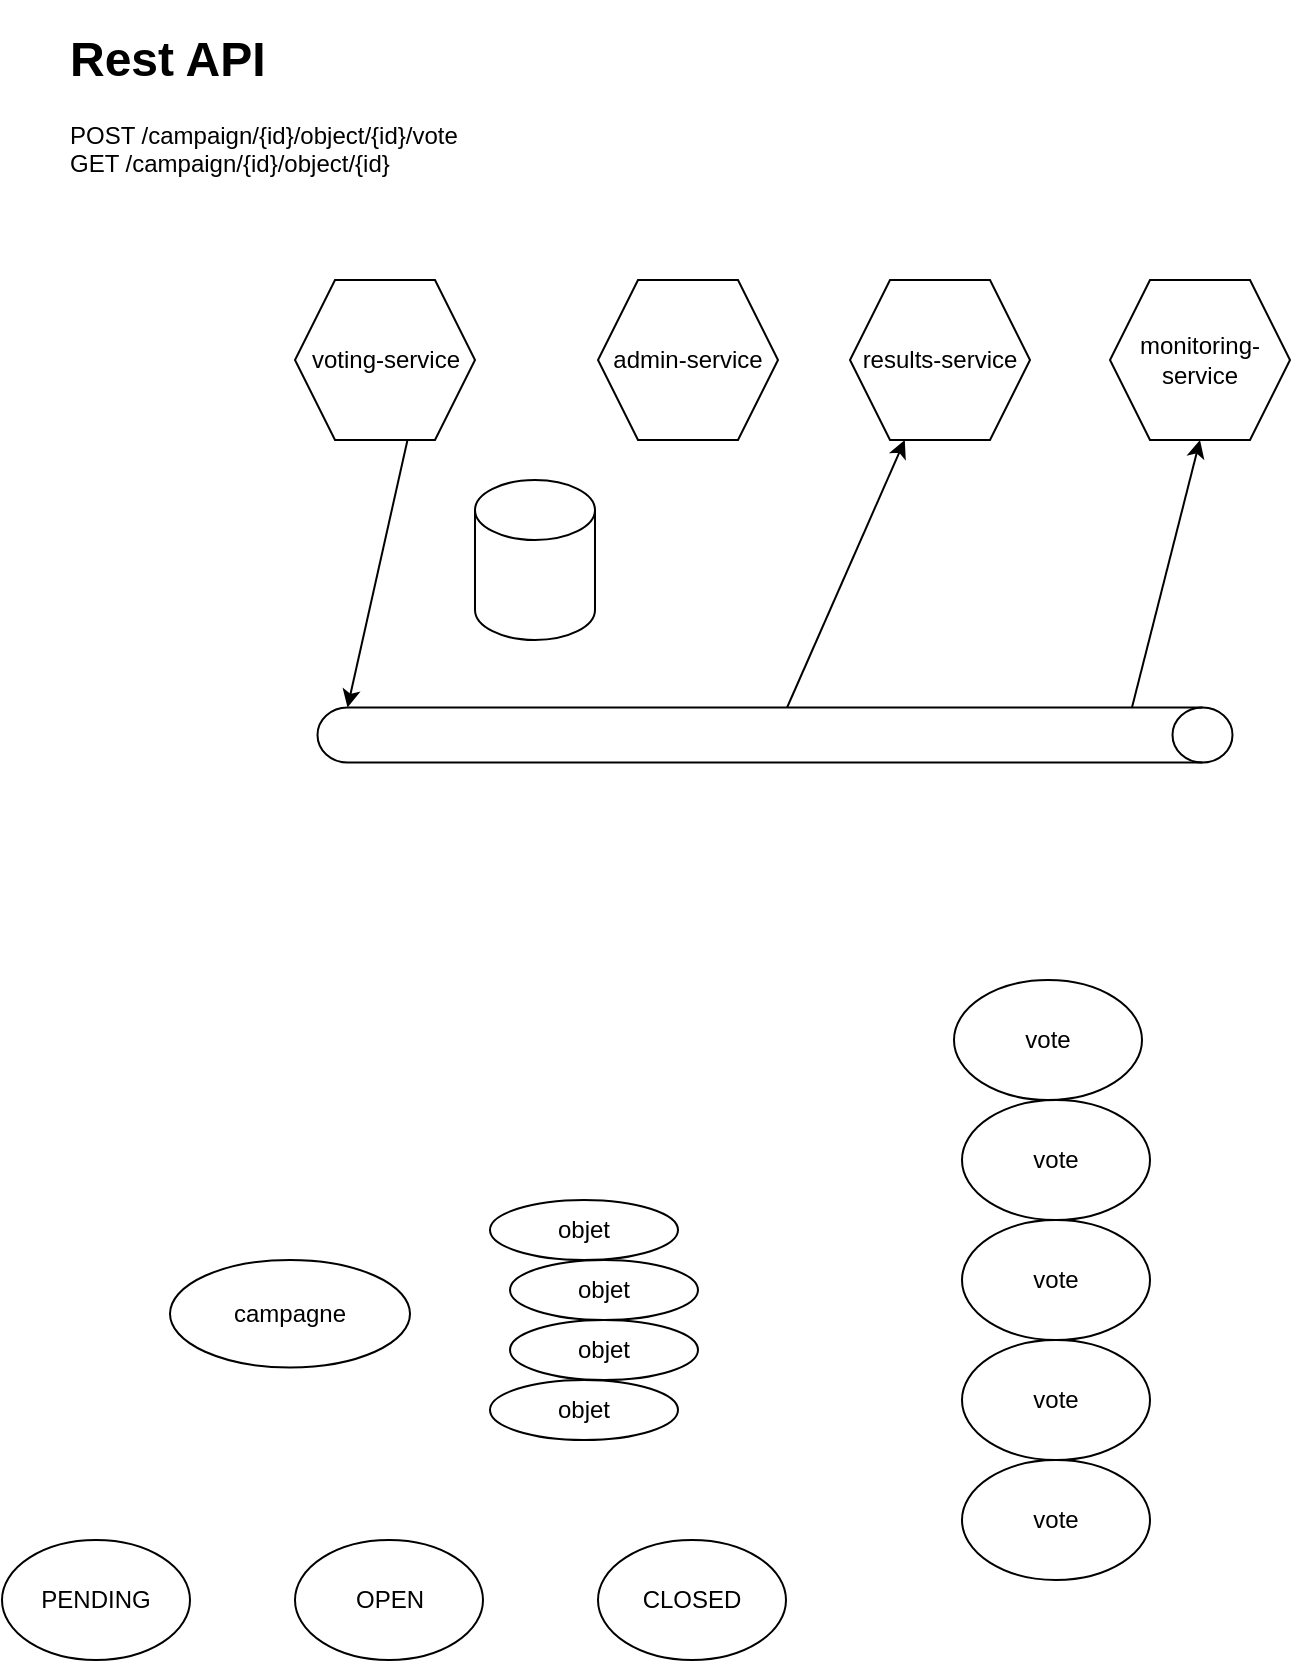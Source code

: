 <mxfile version="22.1.18" type="device" pages="7">
  <diagram name="Page-1" id="G3Ds86VxnuODa4t5qE7E">
    <mxGraphModel dx="979" dy="743" grid="1" gridSize="10" guides="1" tooltips="1" connect="1" arrows="1" fold="1" page="1" pageScale="1" pageWidth="827" pageHeight="1169" math="0" shadow="0">
      <root>
        <mxCell id="0" />
        <mxCell id="1" parent="0" />
        <mxCell id="6d7RA7EBXeTtU1A4HqyG-1" value="voting-service" style="shape=hexagon;perimeter=hexagonPerimeter2;whiteSpace=wrap;html=1;fixedSize=1;" parent="1" vertex="1">
          <mxGeometry x="172.5" y="390" width="90" height="80" as="geometry" />
        </mxCell>
        <mxCell id="6d7RA7EBXeTtU1A4HqyG-2" value="admin-service" style="shape=hexagon;perimeter=hexagonPerimeter2;whiteSpace=wrap;html=1;fixedSize=1;" parent="1" vertex="1">
          <mxGeometry x="324" y="390" width="90" height="80" as="geometry" />
        </mxCell>
        <mxCell id="6d7RA7EBXeTtU1A4HqyG-3" value="results-service" style="shape=hexagon;perimeter=hexagonPerimeter2;whiteSpace=wrap;html=1;fixedSize=1;" parent="1" vertex="1">
          <mxGeometry x="450" y="390" width="90" height="80" as="geometry" />
        </mxCell>
        <mxCell id="6d7RA7EBXeTtU1A4HqyG-4" value="monitoring-service" style="shape=hexagon;perimeter=hexagonPerimeter2;whiteSpace=wrap;html=1;fixedSize=1;" parent="1" vertex="1">
          <mxGeometry x="580" y="390" width="90" height="80" as="geometry" />
        </mxCell>
        <mxCell id="6d7RA7EBXeTtU1A4HqyG-5" value="" style="shape=cylinder3;whiteSpace=wrap;html=1;boundedLbl=1;backgroundOutline=1;size=15;" parent="1" vertex="1">
          <mxGeometry x="262.5" y="490" width="60" height="80" as="geometry" />
        </mxCell>
        <mxCell id="6d7RA7EBXeTtU1A4HqyG-6" value="campagne" style="ellipse;whiteSpace=wrap;html=1;" parent="1" vertex="1">
          <mxGeometry x="110" y="880" width="120" height="53.75" as="geometry" />
        </mxCell>
        <mxCell id="6d7RA7EBXeTtU1A4HqyG-10" value="objet" style="ellipse;whiteSpace=wrap;html=1;" parent="1" vertex="1">
          <mxGeometry x="280" y="910" width="94" height="30" as="geometry" />
        </mxCell>
        <mxCell id="6d7RA7EBXeTtU1A4HqyG-11" value="vote" style="ellipse;whiteSpace=wrap;html=1;" parent="1" vertex="1">
          <mxGeometry x="502" y="740" width="94" height="60" as="geometry" />
        </mxCell>
        <mxCell id="6d7RA7EBXeTtU1A4HqyG-12" value="vote" style="ellipse;whiteSpace=wrap;html=1;" parent="1" vertex="1">
          <mxGeometry x="506" y="800" width="94" height="60" as="geometry" />
        </mxCell>
        <mxCell id="6d7RA7EBXeTtU1A4HqyG-13" value="vote" style="ellipse;whiteSpace=wrap;html=1;" parent="1" vertex="1">
          <mxGeometry x="506" y="860" width="94" height="60" as="geometry" />
        </mxCell>
        <mxCell id="6d7RA7EBXeTtU1A4HqyG-14" value="vote" style="ellipse;whiteSpace=wrap;html=1;" parent="1" vertex="1">
          <mxGeometry x="506" y="920" width="94" height="60" as="geometry" />
        </mxCell>
        <mxCell id="6d7RA7EBXeTtU1A4HqyG-15" value="vote" style="ellipse;whiteSpace=wrap;html=1;" parent="1" vertex="1">
          <mxGeometry x="506" y="980" width="94" height="60" as="geometry" />
        </mxCell>
        <mxCell id="6d7RA7EBXeTtU1A4HqyG-16" value="&lt;h1&gt;Rest API&lt;/h1&gt;&lt;p&gt;&lt;span style=&quot;background-color: initial;&quot;&gt;POST /campaign/{id}/object/{id}/vote&lt;br&gt;&lt;/span&gt;GET /campaign/{id}/object/{id}&lt;/p&gt;&lt;p&gt;&lt;br&gt;&lt;/p&gt;" style="text;html=1;strokeColor=none;fillColor=none;spacing=5;spacingTop=-20;whiteSpace=wrap;overflow=hidden;rounded=0;" parent="1" vertex="1">
          <mxGeometry x="55" y="260" width="210" height="120" as="geometry" />
        </mxCell>
        <mxCell id="6d7RA7EBXeTtU1A4HqyG-17" value="" style="shape=cylinder3;whiteSpace=wrap;html=1;boundedLbl=1;backgroundOutline=1;size=15;rotation=90;" parent="1" vertex="1">
          <mxGeometry x="398.75" y="388.75" width="27.5" height="457.5" as="geometry" />
        </mxCell>
        <mxCell id="6d7RA7EBXeTtU1A4HqyG-18" value="" style="endArrow=classic;html=1;rounded=0;exitX=0.625;exitY=1;exitDx=0;exitDy=0;entryX=0;entryY=1;entryDx=0;entryDy=-15;entryPerimeter=0;" parent="1" source="6d7RA7EBXeTtU1A4HqyG-1" target="6d7RA7EBXeTtU1A4HqyG-17" edge="1">
          <mxGeometry width="50" height="50" relative="1" as="geometry">
            <mxPoint x="340" y="610" as="sourcePoint" />
            <mxPoint x="229" y="600" as="targetPoint" />
          </mxGeometry>
        </mxCell>
        <mxCell id="6d7RA7EBXeTtU1A4HqyG-19" value="" style="endArrow=classic;html=1;rounded=0;" parent="1" source="6d7RA7EBXeTtU1A4HqyG-17" target="6d7RA7EBXeTtU1A4HqyG-3" edge="1">
          <mxGeometry width="50" height="50" relative="1" as="geometry">
            <mxPoint x="500" y="600" as="sourcePoint" />
            <mxPoint x="320" y="560" as="targetPoint" />
          </mxGeometry>
        </mxCell>
        <mxCell id="6d7RA7EBXeTtU1A4HqyG-20" value="" style="endArrow=classic;html=1;rounded=0;entryX=0.5;entryY=1;entryDx=0;entryDy=0;exitX=0.009;exitY=0.11;exitDx=0;exitDy=0;exitPerimeter=0;" parent="1" source="6d7RA7EBXeTtU1A4HqyG-17" target="6d7RA7EBXeTtU1A4HqyG-4" edge="1">
          <mxGeometry width="50" height="50" relative="1" as="geometry">
            <mxPoint x="250" y="610" as="sourcePoint" />
            <mxPoint x="300" y="560" as="targetPoint" />
          </mxGeometry>
        </mxCell>
        <mxCell id="6d7RA7EBXeTtU1A4HqyG-21" value="PENDING" style="ellipse;whiteSpace=wrap;html=1;" parent="1" vertex="1">
          <mxGeometry x="26" y="1020" width="94" height="60" as="geometry" />
        </mxCell>
        <mxCell id="6d7RA7EBXeTtU1A4HqyG-22" value="OPEN" style="ellipse;whiteSpace=wrap;html=1;" parent="1" vertex="1">
          <mxGeometry x="172.5" y="1020" width="94" height="60" as="geometry" />
        </mxCell>
        <mxCell id="6d7RA7EBXeTtU1A4HqyG-23" value="CLOSED" style="ellipse;whiteSpace=wrap;html=1;" parent="1" vertex="1">
          <mxGeometry x="324" y="1020" width="94" height="60" as="geometry" />
        </mxCell>
        <mxCell id="Wwq2GrCyzlOyqkV0D2K5-1" value="objet" style="ellipse;whiteSpace=wrap;html=1;" parent="1" vertex="1">
          <mxGeometry x="280" y="880" width="94" height="30" as="geometry" />
        </mxCell>
        <mxCell id="Wwq2GrCyzlOyqkV0D2K5-2" value="objet" style="ellipse;whiteSpace=wrap;html=1;" parent="1" vertex="1">
          <mxGeometry x="270" y="850" width="94" height="30" as="geometry" />
        </mxCell>
        <mxCell id="Wwq2GrCyzlOyqkV0D2K5-3" value="objet" style="ellipse;whiteSpace=wrap;html=1;" parent="1" vertex="1">
          <mxGeometry x="270" y="940" width="94" height="30" as="geometry" />
        </mxCell>
      </root>
    </mxGraphModel>
  </diagram>
  <diagram id="eorsUD-LDszYpwrviJl4" name="Page-2">
    <mxGraphModel dx="1152" dy="874" grid="0" gridSize="10" guides="1" tooltips="1" connect="1" arrows="1" fold="1" page="1" pageScale="1" pageWidth="827" pageHeight="1169" math="0" shadow="0">
      <root>
        <mxCell id="0" />
        <mxCell id="1" parent="0" />
        <mxCell id="vTHER4IsNHcq7hxchsJE-10" value="" style="rounded=0;whiteSpace=wrap;html=1;fontFamily=Comic Sans MS;" parent="1" vertex="1">
          <mxGeometry x="310" y="190" width="480" height="860" as="geometry" />
        </mxCell>
        <mxCell id="vTHER4IsNHcq7hxchsJE-1" value="Votant" style="shape=umlActor;verticalLabelPosition=bottom;verticalAlign=top;html=1;outlineConnect=0;fontFamily=Comic Sans MS;fontStyle=1" parent="1" vertex="1">
          <mxGeometry x="100" y="260" width="30" height="60" as="geometry" />
        </mxCell>
        <mxCell id="vTHER4IsNHcq7hxchsJE-4" value="" style="endArrow=classic;html=1;rounded=0;entryX=0;entryY=0.5;entryDx=0;entryDy=0;fontFamily=Comic Sans MS;" parent="1" target="vTHER4IsNHcq7hxchsJE-3" edge="1">
          <mxGeometry width="50" height="50" relative="1" as="geometry">
            <mxPoint x="170" y="300" as="sourcePoint" />
            <mxPoint x="440" y="730" as="targetPoint" />
          </mxGeometry>
        </mxCell>
        <mxCell id="vTHER4IsNHcq7hxchsJE-6" value="" style="endArrow=classic;html=1;rounded=0;entryX=0;entryY=0.5;entryDx=0;entryDy=0;fontFamily=Comic Sans MS;" parent="1" target="vTHER4IsNHcq7hxchsJE-5" edge="1">
          <mxGeometry width="50" height="50" relative="1" as="geometry">
            <mxPoint x="170" y="300" as="sourcePoint" />
            <mxPoint x="460" y="730" as="targetPoint" />
          </mxGeometry>
        </mxCell>
        <mxCell id="vTHER4IsNHcq7hxchsJE-3" value="Demande une autorisationDto de vote" style="ellipse;whiteSpace=wrap;html=1;fontFamily=Comic Sans MS;" parent="1" vertex="1">
          <mxGeometry x="380" y="260" width="120" height="80" as="geometry" />
        </mxCell>
        <mxCell id="vTHER4IsNHcq7hxchsJE-7" value="" style="endArrow=classic;html=1;rounded=0;entryX=0.5;entryY=1;entryDx=0;entryDy=0;exitX=0.5;exitY=0;exitDx=0;exitDy=0;dashed=1;dashPattern=8 8;fontFamily=Comic Sans MS;" parent="1" source="vTHER4IsNHcq7hxchsJE-5" target="vTHER4IsNHcq7hxchsJE-3" edge="1">
          <mxGeometry width="50" height="50" relative="1" as="geometry">
            <mxPoint x="460" y="890" as="sourcePoint" />
            <mxPoint x="510" y="840" as="targetPoint" />
          </mxGeometry>
        </mxCell>
        <mxCell id="vTHER4IsNHcq7hxchsJE-5" value="Voter pour une campagne" style="ellipse;whiteSpace=wrap;html=1;fontFamily=Comic Sans MS;" parent="1" vertex="1">
          <mxGeometry x="380" y="420" width="120" height="80" as="geometry" />
        </mxCell>
        <mxCell id="vTHER4IsNHcq7hxchsJE-11" value="Gestionnaire de campagne" style="shape=umlActor;verticalLabelPosition=bottom;verticalAlign=top;html=1;outlineConnect=0;fontFamily=Comic Sans MS;fontStyle=1" parent="1" vertex="1">
          <mxGeometry x="100" y="645" width="30" height="60" as="geometry" />
        </mxCell>
        <mxCell id="vTHER4IsNHcq7hxchsJE-13" value="Créer une campagne" style="ellipse;whiteSpace=wrap;html=1;fontFamily=Comic Sans MS;" parent="1" vertex="1">
          <mxGeometry x="330" y="645" width="206" height="80" as="geometry" />
        </mxCell>
        <mxCell id="vTHER4IsNHcq7hxchsJE-14" value="Modifier/Démarrer/Stopper une campage" style="ellipse;whiteSpace=wrap;html=1;fontFamily=Comic Sans MS;" parent="1" vertex="1">
          <mxGeometry x="440" y="750" width="206" height="80" as="geometry" />
        </mxCell>
        <mxCell id="vTHER4IsNHcq7hxchsJE-15" value="" style="endArrow=classic;html=1;rounded=0;entryX=0;entryY=0.5;entryDx=0;entryDy=0;fontFamily=Comic Sans MS;" parent="1" target="vTHER4IsNHcq7hxchsJE-13" edge="1">
          <mxGeometry width="50" height="50" relative="1" as="geometry">
            <mxPoint x="180" y="690" as="sourcePoint" />
            <mxPoint x="420" y="710" as="targetPoint" />
          </mxGeometry>
        </mxCell>
        <mxCell id="vTHER4IsNHcq7hxchsJE-16" value="" style="endArrow=classic;html=1;rounded=0;entryX=0.005;entryY=0.388;entryDx=0;entryDy=0;entryPerimeter=0;fontFamily=Comic Sans MS;" parent="1" target="vTHER4IsNHcq7hxchsJE-14" edge="1">
          <mxGeometry width="50" height="50" relative="1" as="geometry">
            <mxPoint x="180" y="690" as="sourcePoint" />
            <mxPoint x="300" y="710" as="targetPoint" />
          </mxGeometry>
        </mxCell>
        <mxCell id="vTHER4IsNHcq7hxchsJE-17" value="Ajouter des objets à une campagne" style="ellipse;whiteSpace=wrap;html=1;fontFamily=Comic Sans MS;" parent="1" vertex="1">
          <mxGeometry x="360" y="860" width="206" height="80" as="geometry" />
        </mxCell>
        <mxCell id="vTHER4IsNHcq7hxchsJE-18" value="Valider/Refuser une autorisation de vote" style="ellipse;whiteSpace=wrap;html=1;fontFamily=Comic Sans MS;" parent="1" vertex="1">
          <mxGeometry x="556" y="565" width="206" height="80" as="geometry" />
        </mxCell>
        <mxCell id="vTHER4IsNHcq7hxchsJE-19" value="" style="endArrow=classic;html=1;rounded=0;entryX=0.5;entryY=0;entryDx=0;entryDy=0;exitX=1;exitY=1;exitDx=0;exitDy=0;dashed=1;dashPattern=8 8;fontFamily=Comic Sans MS;" parent="1" source="vTHER4IsNHcq7hxchsJE-3" target="vTHER4IsNHcq7hxchsJE-18" edge="1">
          <mxGeometry width="50" height="50" relative="1" as="geometry">
            <mxPoint x="450" y="430" as="sourcePoint" />
            <mxPoint x="450" y="350" as="targetPoint" />
          </mxGeometry>
        </mxCell>
        <mxCell id="vTHER4IsNHcq7hxchsJE-20" value="" style="endArrow=classic;html=1;rounded=0;entryX=0;entryY=0.5;entryDx=0;entryDy=0;fontFamily=Comic Sans MS;" parent="1" target="vTHER4IsNHcq7hxchsJE-17" edge="1">
          <mxGeometry width="50" height="50" relative="1" as="geometry">
            <mxPoint x="180" y="690" as="sourcePoint" />
            <mxPoint x="110" y="670" as="targetPoint" />
          </mxGeometry>
        </mxCell>
        <mxCell id="vTHER4IsNHcq7hxchsJE-21" value="" style="endArrow=classic;html=1;rounded=0;entryX=1;entryY=0;entryDx=0;entryDy=0;exitX=1;exitY=1;exitDx=0;exitDy=0;dashed=1;dashPattern=8 8;fontFamily=Comic Sans MS;" parent="1" source="vTHER4IsNHcq7hxchsJE-5" target="vTHER4IsNHcq7hxchsJE-14" edge="1">
          <mxGeometry width="50" height="50" relative="1" as="geometry">
            <mxPoint x="40" y="730" as="sourcePoint" />
            <mxPoint x="90" y="680" as="targetPoint" />
          </mxGeometry>
        </mxCell>
        <mxCell id="BeDkReBGD84sfCVMEjXH-1" value="&lt;h1&gt;&lt;span style=&quot;background-color: initial;&quot;&gt;Voting APP - Cas d&#39;utilisations&lt;br&gt;&lt;/span&gt;&lt;span style=&quot;font-size: 12px; font-weight: 400;&quot;&gt;Digramme USE CASE du projet VotingAPP&lt;/span&gt;&lt;/h1&gt;&lt;p&gt;&lt;br&gt;&lt;/p&gt;" style="text;html=1;strokeColor=none;fillColor=none;spacing=5;spacingTop=-20;whiteSpace=wrap;overflow=hidden;rounded=0;fontFamily=Comic Sans MS;" parent="1" vertex="1">
          <mxGeometry x="10" y="20" width="520" height="120" as="geometry" />
        </mxCell>
      </root>
    </mxGraphModel>
  </diagram>
  <diagram name="Copie de Page-2" id="RuqqYH3me5lDtDGBivgb">
    <mxGraphModel dx="979" dy="743" grid="1" gridSize="10" guides="1" tooltips="1" connect="1" arrows="1" fold="1" page="1" pageScale="1" pageWidth="827" pageHeight="1169" math="0" shadow="0">
      <root>
        <mxCell id="YZHuKe3IQT8OoPDCED9f-0" />
        <mxCell id="YZHuKe3IQT8OoPDCED9f-1" parent="YZHuKe3IQT8OoPDCED9f-0" />
        <mxCell id="cYjT16HvaFi7w7iUG4rs-22" value="Bus de communication" style="shape=cylinder3;whiteSpace=wrap;html=1;boundedLbl=1;backgroundOutline=1;size=15;fontFamily=Comic Sans MS;rotation=90;horizontal=0;verticalAlign=top;fontStyle=1;fillColor=#f8cecc;strokeColor=#b85450;" parent="YZHuKe3IQT8OoPDCED9f-1" vertex="1">
          <mxGeometry x="425.63" y="166.88" width="126.25" height="540" as="geometry" />
        </mxCell>
        <mxCell id="YZHuKe3IQT8OoPDCED9f-2" value="" style="rounded=0;whiteSpace=wrap;html=1;fontFamily=Comic Sans MS;" parent="YZHuKe3IQT8OoPDCED9f-1" vertex="1">
          <mxGeometry x="1640" y="210" width="480" height="860" as="geometry" />
        </mxCell>
        <mxCell id="YZHuKe3IQT8OoPDCED9f-3" value="Votant" style="shape=umlActor;verticalLabelPosition=bottom;verticalAlign=top;html=1;outlineConnect=0;fontFamily=Comic Sans MS;fontStyle=1" parent="YZHuKe3IQT8OoPDCED9f-1" vertex="1">
          <mxGeometry x="1430" y="280" width="30" height="60" as="geometry" />
        </mxCell>
        <mxCell id="YZHuKe3IQT8OoPDCED9f-4" value="" style="endArrow=classic;html=1;rounded=0;entryX=0;entryY=0.5;entryDx=0;entryDy=0;fontFamily=Comic Sans MS;" parent="YZHuKe3IQT8OoPDCED9f-1" target="YZHuKe3IQT8OoPDCED9f-6" edge="1">
          <mxGeometry width="50" height="50" relative="1" as="geometry">
            <mxPoint x="1500" y="320" as="sourcePoint" />
            <mxPoint x="1770" y="750" as="targetPoint" />
          </mxGeometry>
        </mxCell>
        <mxCell id="YZHuKe3IQT8OoPDCED9f-5" value="" style="endArrow=classic;html=1;rounded=0;entryX=0;entryY=0.5;entryDx=0;entryDy=0;fontFamily=Comic Sans MS;" parent="YZHuKe3IQT8OoPDCED9f-1" target="YZHuKe3IQT8OoPDCED9f-8" edge="1">
          <mxGeometry width="50" height="50" relative="1" as="geometry">
            <mxPoint x="1500" y="320" as="sourcePoint" />
            <mxPoint x="1790" y="750" as="targetPoint" />
          </mxGeometry>
        </mxCell>
        <mxCell id="YZHuKe3IQT8OoPDCED9f-6" value="Demande une autorisationDto de vote" style="ellipse;whiteSpace=wrap;html=1;fontFamily=Comic Sans MS;" parent="YZHuKe3IQT8OoPDCED9f-1" vertex="1">
          <mxGeometry x="1710" y="310" width="120" height="80" as="geometry" />
        </mxCell>
        <mxCell id="YZHuKe3IQT8OoPDCED9f-7" value="" style="endArrow=classic;html=1;rounded=0;entryX=0.5;entryY=1;entryDx=0;entryDy=0;exitX=0.5;exitY=0;exitDx=0;exitDy=0;dashed=1;dashPattern=8 8;fontFamily=Comic Sans MS;" parent="YZHuKe3IQT8OoPDCED9f-1" source="YZHuKe3IQT8OoPDCED9f-8" target="YZHuKe3IQT8OoPDCED9f-6" edge="1">
          <mxGeometry width="50" height="50" relative="1" as="geometry">
            <mxPoint x="1790" y="910" as="sourcePoint" />
            <mxPoint x="1840" y="860" as="targetPoint" />
          </mxGeometry>
        </mxCell>
        <mxCell id="YZHuKe3IQT8OoPDCED9f-8" value="Peut voter pour une campagne" style="ellipse;whiteSpace=wrap;html=1;fontFamily=Comic Sans MS;" parent="YZHuKe3IQT8OoPDCED9f-1" vertex="1">
          <mxGeometry x="1710" y="420" width="120" height="80" as="geometry" />
        </mxCell>
        <mxCell id="YZHuKe3IQT8OoPDCED9f-9" value="Gestionnaire de campagne" style="shape=umlActor;verticalLabelPosition=bottom;verticalAlign=top;html=1;outlineConnect=0;fontFamily=Comic Sans MS;fontStyle=1" parent="YZHuKe3IQT8OoPDCED9f-1" vertex="1">
          <mxGeometry x="1430" y="665" width="30" height="60" as="geometry" />
        </mxCell>
        <mxCell id="YZHuKe3IQT8OoPDCED9f-10" value="Créer une campagne" style="ellipse;whiteSpace=wrap;html=1;fontFamily=Comic Sans MS;" parent="YZHuKe3IQT8OoPDCED9f-1" vertex="1">
          <mxGeometry x="1660" y="665" width="206" height="80" as="geometry" />
        </mxCell>
        <mxCell id="YZHuKe3IQT8OoPDCED9f-11" value="Modifier/Démarrer/Stopper une campage" style="ellipse;whiteSpace=wrap;html=1;fontFamily=Comic Sans MS;" parent="YZHuKe3IQT8OoPDCED9f-1" vertex="1">
          <mxGeometry x="1770" y="770" width="206" height="80" as="geometry" />
        </mxCell>
        <mxCell id="YZHuKe3IQT8OoPDCED9f-12" value="" style="endArrow=classic;html=1;rounded=0;entryX=0;entryY=0.5;entryDx=0;entryDy=0;fontFamily=Comic Sans MS;" parent="YZHuKe3IQT8OoPDCED9f-1" target="YZHuKe3IQT8OoPDCED9f-10" edge="1">
          <mxGeometry width="50" height="50" relative="1" as="geometry">
            <mxPoint x="1510" y="710" as="sourcePoint" />
            <mxPoint x="1750" y="730" as="targetPoint" />
          </mxGeometry>
        </mxCell>
        <mxCell id="YZHuKe3IQT8OoPDCED9f-13" value="" style="endArrow=classic;html=1;rounded=0;entryX=0.005;entryY=0.388;entryDx=0;entryDy=0;entryPerimeter=0;fontFamily=Comic Sans MS;" parent="YZHuKe3IQT8OoPDCED9f-1" target="YZHuKe3IQT8OoPDCED9f-11" edge="1">
          <mxGeometry width="50" height="50" relative="1" as="geometry">
            <mxPoint x="1510" y="710" as="sourcePoint" />
            <mxPoint x="1630" y="730" as="targetPoint" />
          </mxGeometry>
        </mxCell>
        <mxCell id="YZHuKe3IQT8OoPDCED9f-14" value="Ajouter des objets à une campagne" style="ellipse;whiteSpace=wrap;html=1;fontFamily=Comic Sans MS;" parent="YZHuKe3IQT8OoPDCED9f-1" vertex="1">
          <mxGeometry x="1690" y="880" width="206" height="80" as="geometry" />
        </mxCell>
        <mxCell id="YZHuKe3IQT8OoPDCED9f-15" value="Valider/Refuser une autorisationDto de vote" style="ellipse;whiteSpace=wrap;html=1;fontFamily=Comic Sans MS;" parent="YZHuKe3IQT8OoPDCED9f-1" vertex="1">
          <mxGeometry x="1886" y="585" width="206" height="80" as="geometry" />
        </mxCell>
        <mxCell id="YZHuKe3IQT8OoPDCED9f-16" value="" style="endArrow=classic;html=1;rounded=0;entryX=0.5;entryY=0;entryDx=0;entryDy=0;exitX=1;exitY=1;exitDx=0;exitDy=0;dashed=1;dashPattern=8 8;fontFamily=Comic Sans MS;" parent="YZHuKe3IQT8OoPDCED9f-1" source="YZHuKe3IQT8OoPDCED9f-6" target="YZHuKe3IQT8OoPDCED9f-15" edge="1">
          <mxGeometry width="50" height="50" relative="1" as="geometry">
            <mxPoint x="1780" y="450" as="sourcePoint" />
            <mxPoint x="1780" y="370" as="targetPoint" />
          </mxGeometry>
        </mxCell>
        <mxCell id="YZHuKe3IQT8OoPDCED9f-17" value="" style="endArrow=classic;html=1;rounded=0;entryX=0;entryY=0.5;entryDx=0;entryDy=0;fontFamily=Comic Sans MS;" parent="YZHuKe3IQT8OoPDCED9f-1" target="YZHuKe3IQT8OoPDCED9f-14" edge="1">
          <mxGeometry width="50" height="50" relative="1" as="geometry">
            <mxPoint x="1510" y="710" as="sourcePoint" />
            <mxPoint x="1440" y="690" as="targetPoint" />
          </mxGeometry>
        </mxCell>
        <mxCell id="YZHuKe3IQT8OoPDCED9f-18" value="" style="endArrow=classic;html=1;rounded=0;entryX=1;entryY=0;entryDx=0;entryDy=0;exitX=1;exitY=1;exitDx=0;exitDy=0;dashed=1;dashPattern=8 8;fontFamily=Comic Sans MS;" parent="YZHuKe3IQT8OoPDCED9f-1" source="YZHuKe3IQT8OoPDCED9f-8" target="YZHuKe3IQT8OoPDCED9f-11" edge="1">
          <mxGeometry width="50" height="50" relative="1" as="geometry">
            <mxPoint x="1370" y="750" as="sourcePoint" />
            <mxPoint x="1420" y="700" as="targetPoint" />
          </mxGeometry>
        </mxCell>
        <mxCell id="YZHuKe3IQT8OoPDCED9f-19" value="&lt;h1&gt;&lt;span style=&quot;background-color: initial;&quot;&gt;Voting APP - Cas d&#39;utilisations&lt;br&gt;&lt;/span&gt;&lt;span style=&quot;font-size: 12px; font-weight: 400;&quot;&gt;Digramme USE CASE du projet VotingAPP&lt;/span&gt;&lt;/h1&gt;&lt;p&gt;&lt;br&gt;&lt;/p&gt;" style="text;html=1;strokeColor=none;fillColor=none;spacing=5;spacingTop=-20;whiteSpace=wrap;overflow=hidden;rounded=0;fontFamily=Comic Sans MS;" parent="YZHuKe3IQT8OoPDCED9f-1" vertex="1">
          <mxGeometry x="10" y="20" width="520" height="120" as="geometry" />
        </mxCell>
        <mxCell id="XhRRTtLeAesrSx6MJ_7h-0" value="&lt;font style=&quot;&quot;&gt;&lt;span style=&quot;font-size: 15px;&quot;&gt;admin-service&lt;/span&gt;&lt;br&gt;&lt;font style=&quot;font-size: 11px; font-weight: normal;&quot;&gt;&lt;br&gt;Service d&#39;administration &lt;br&gt;des campagnes de votes.&amp;nbsp;&lt;br&gt;&lt;/font&gt;&lt;span style=&quot;font-weight: normal;&quot;&gt;Source de vérité unique pour les données de vote.&lt;/span&gt;&lt;br&gt;&lt;/font&gt;" style="shape=hexagon;perimeter=hexagonPerimeter2;whiteSpace=wrap;html=1;fixedSize=1;fontStyle=1;fontFamily=Comic Sans MS;verticalAlign=top;" parent="YZHuKe3IQT8OoPDCED9f-1" vertex="1">
          <mxGeometry x="740" y="277.5" width="160" height="160" as="geometry" />
        </mxCell>
        <mxCell id="XhRRTtLeAesrSx6MJ_7h-1" value="Base de données relationelle" style="shape=cylinder3;whiteSpace=wrap;html=1;boundedLbl=1;backgroundOutline=1;size=15;fontFamily=Comic Sans MS;" parent="YZHuKe3IQT8OoPDCED9f-1" vertex="1">
          <mxGeometry x="775" y="572.5" width="90" height="100" as="geometry" />
        </mxCell>
        <mxCell id="XhRRTtLeAesrSx6MJ_7h-2" value="" style="endArrow=classic;startArrow=classic;html=1;rounded=0;entryX=0.5;entryY=1;entryDx=0;entryDy=0;exitX=0.5;exitY=0;exitDx=0;exitDy=0;exitPerimeter=0;fontFamily=Comic Sans MS;" parent="YZHuKe3IQT8OoPDCED9f-1" source="XhRRTtLeAesrSx6MJ_7h-1" target="XhRRTtLeAesrSx6MJ_7h-0" edge="1">
          <mxGeometry width="50" height="50" relative="1" as="geometry">
            <mxPoint x="1250" y="777.5" as="sourcePoint" />
            <mxPoint x="1300" y="727.5" as="targetPoint" />
          </mxGeometry>
        </mxCell>
        <mxCell id="XhRRTtLeAesrSx6MJ_7h-3" value="&lt;font style=&quot;&quot;&gt;&lt;span style=&quot;font-size: 15px;&quot;&gt;voting-service&lt;/span&gt;&lt;br&gt;&lt;font style=&quot;font-size: 11px; font-weight: normal;&quot;&gt;&lt;br&gt;&lt;/font&gt;&lt;span style=&quot;font-weight: normal;&quot;&gt;Service publique permettant a une personne de voter.&lt;/span&gt;&lt;br&gt;&lt;/font&gt;" style="shape=hexagon;perimeter=hexagonPerimeter2;whiteSpace=wrap;html=1;fixedSize=1;fontStyle=1;fontFamily=Comic Sans MS;verticalAlign=top;" parent="YZHuKe3IQT8OoPDCED9f-1" vertex="1">
          <mxGeometry x="75" y="280" width="160" height="160" as="geometry" />
        </mxCell>
        <mxCell id="XhRRTtLeAesrSx6MJ_7h-4" value="Base de d" style="shape=cylinder3;whiteSpace=wrap;html=1;boundedLbl=1;backgroundOutline=1;size=15;fontFamily=Comic Sans MS;" parent="YZHuKe3IQT8OoPDCED9f-1" vertex="1">
          <mxGeometry x="110" y="575" width="90" height="100" as="geometry" />
        </mxCell>
        <mxCell id="XhRRTtLeAesrSx6MJ_7h-5" value="" style="endArrow=classic;startArrow=classic;html=1;rounded=0;entryX=0.5;entryY=1;entryDx=0;entryDy=0;exitX=0.5;exitY=0;exitDx=0;exitDy=0;exitPerimeter=0;fontFamily=Comic Sans MS;" parent="YZHuKe3IQT8OoPDCED9f-1" source="XhRRTtLeAesrSx6MJ_7h-4" target="XhRRTtLeAesrSx6MJ_7h-3" edge="1">
          <mxGeometry width="50" height="50" relative="1" as="geometry">
            <mxPoint x="585" y="780" as="sourcePoint" />
            <mxPoint x="635" y="730" as="targetPoint" />
          </mxGeometry>
        </mxCell>
        <mxCell id="MtVX61lOfcsx6lrr_SQc-0" value="campagne" style="ellipse;whiteSpace=wrap;html=1;" parent="YZHuKe3IQT8OoPDCED9f-1" vertex="1">
          <mxGeometry x="230" y="910" width="120" height="53.75" as="geometry" />
        </mxCell>
        <mxCell id="MtVX61lOfcsx6lrr_SQc-1" value="objet" style="ellipse;whiteSpace=wrap;html=1;" parent="YZHuKe3IQT8OoPDCED9f-1" vertex="1">
          <mxGeometry x="430" y="940" width="94" height="30" as="geometry" />
        </mxCell>
        <mxCell id="MtVX61lOfcsx6lrr_SQc-2" value="objet" style="ellipse;whiteSpace=wrap;html=1;" parent="YZHuKe3IQT8OoPDCED9f-1" vertex="1">
          <mxGeometry x="430" y="910" width="94" height="30" as="geometry" />
        </mxCell>
        <mxCell id="MtVX61lOfcsx6lrr_SQc-3" value="objet" style="ellipse;whiteSpace=wrap;html=1;" parent="YZHuKe3IQT8OoPDCED9f-1" vertex="1">
          <mxGeometry x="420" y="880" width="94" height="30" as="geometry" />
        </mxCell>
        <mxCell id="MtVX61lOfcsx6lrr_SQc-4" value="objet" style="ellipse;whiteSpace=wrap;html=1;" parent="YZHuKe3IQT8OoPDCED9f-1" vertex="1">
          <mxGeometry x="420" y="970" width="94" height="30" as="geometry" />
        </mxCell>
        <mxCell id="MtVX61lOfcsx6lrr_SQc-5" value="" style="endArrow=none;html=1;rounded=0;exitX=1;exitY=0.5;exitDx=0;exitDy=0;entryX=0;entryY=0.5;entryDx=0;entryDy=0;" parent="YZHuKe3IQT8OoPDCED9f-1" source="MtVX61lOfcsx6lrr_SQc-0" target="MtVX61lOfcsx6lrr_SQc-3" edge="1">
          <mxGeometry width="50" height="50" relative="1" as="geometry">
            <mxPoint x="710" y="690" as="sourcePoint" />
            <mxPoint x="760" y="640" as="targetPoint" />
          </mxGeometry>
        </mxCell>
        <mxCell id="MtVX61lOfcsx6lrr_SQc-6" value="" style="endArrow=none;html=1;rounded=0;exitX=1;exitY=0.5;exitDx=0;exitDy=0;entryX=0;entryY=0.5;entryDx=0;entryDy=0;" parent="YZHuKe3IQT8OoPDCED9f-1" source="MtVX61lOfcsx6lrr_SQc-0" target="MtVX61lOfcsx6lrr_SQc-2" edge="1">
          <mxGeometry width="50" height="50" relative="1" as="geometry">
            <mxPoint x="390" y="947" as="sourcePoint" />
            <mxPoint x="430" y="905" as="targetPoint" />
          </mxGeometry>
        </mxCell>
        <mxCell id="MtVX61lOfcsx6lrr_SQc-7" value="" style="endArrow=none;html=1;rounded=0;entryX=0;entryY=0.5;entryDx=0;entryDy=0;exitX=1;exitY=0.5;exitDx=0;exitDy=0;" parent="YZHuKe3IQT8OoPDCED9f-1" source="MtVX61lOfcsx6lrr_SQc-0" target="MtVX61lOfcsx6lrr_SQc-1" edge="1">
          <mxGeometry width="50" height="50" relative="1" as="geometry">
            <mxPoint x="380" y="935" as="sourcePoint" />
            <mxPoint x="440" y="935" as="targetPoint" />
          </mxGeometry>
        </mxCell>
        <mxCell id="MtVX61lOfcsx6lrr_SQc-8" value="" style="endArrow=none;html=1;rounded=0;exitX=1;exitY=0.5;exitDx=0;exitDy=0;entryX=0;entryY=0.5;entryDx=0;entryDy=0;" parent="YZHuKe3IQT8OoPDCED9f-1" source="MtVX61lOfcsx6lrr_SQc-0" target="MtVX61lOfcsx6lrr_SQc-4" edge="1">
          <mxGeometry width="50" height="50" relative="1" as="geometry">
            <mxPoint x="400" y="957" as="sourcePoint" />
            <mxPoint x="450" y="945" as="targetPoint" />
          </mxGeometry>
        </mxCell>
        <mxCell id="cYjT16HvaFi7w7iUG4rs-0" value="vote" style="ellipse;whiteSpace=wrap;html=1;" parent="YZHuKe3IQT8OoPDCED9f-1" vertex="1">
          <mxGeometry x="540" y="890" width="94" height="30" as="geometry" />
        </mxCell>
        <mxCell id="cYjT16HvaFi7w7iUG4rs-1" value="" style="endArrow=none;html=1;rounded=0;entryX=0;entryY=0.5;entryDx=0;entryDy=0;exitX=1;exitY=0.5;exitDx=0;exitDy=0;" parent="YZHuKe3IQT8OoPDCED9f-1" source="MtVX61lOfcsx6lrr_SQc-3" target="cYjT16HvaFi7w7iUG4rs-0" edge="1">
          <mxGeometry width="50" height="50" relative="1" as="geometry">
            <mxPoint x="410" y="780" as="sourcePoint" />
            <mxPoint x="460" y="730" as="targetPoint" />
          </mxGeometry>
        </mxCell>
        <mxCell id="cYjT16HvaFi7w7iUG4rs-3" value="votant" style="ellipse;whiteSpace=wrap;html=1;" parent="YZHuKe3IQT8OoPDCED9f-1" vertex="1">
          <mxGeometry x="660" y="890" width="94" height="30" as="geometry" />
        </mxCell>
        <mxCell id="cYjT16HvaFi7w7iUG4rs-4" value="" style="endArrow=none;html=1;rounded=0;entryX=0;entryY=0.5;entryDx=0;entryDy=0;exitX=1;exitY=0.5;exitDx=0;exitDy=0;" parent="YZHuKe3IQT8OoPDCED9f-1" source="cYjT16HvaFi7w7iUG4rs-0" target="cYjT16HvaFi7w7iUG4rs-3" edge="1">
          <mxGeometry width="50" height="50" relative="1" as="geometry">
            <mxPoint x="380" y="800" as="sourcePoint" />
            <mxPoint x="430" y="750" as="targetPoint" />
          </mxGeometry>
        </mxCell>
        <mxCell id="cYjT16HvaFi7w7iUG4rs-6" value="autorisationDto" style="ellipse;whiteSpace=wrap;html=1;" parent="YZHuKe3IQT8OoPDCED9f-1" vertex="1">
          <mxGeometry x="330" y="1110" width="120" height="30" as="geometry" />
        </mxCell>
        <mxCell id="cYjT16HvaFi7w7iUG4rs-8" value="" style="endArrow=none;html=1;rounded=0;exitX=1;exitY=0.5;exitDx=0;exitDy=0;" parent="YZHuKe3IQT8OoPDCED9f-1" source="cYjT16HvaFi7w7iUG4rs-6" target="cYjT16HvaFi7w7iUG4rs-3" edge="1">
          <mxGeometry width="50" height="50" relative="1" as="geometry">
            <mxPoint x="310" y="890" as="sourcePoint" />
            <mxPoint x="360" y="840" as="targetPoint" />
          </mxGeometry>
        </mxCell>
        <mxCell id="cYjT16HvaFi7w7iUG4rs-9" value="demande" style="ellipse;whiteSpace=wrap;html=1;" parent="YZHuKe3IQT8OoPDCED9f-1" vertex="1">
          <mxGeometry x="60" y="1070" width="120" height="30" as="geometry" />
        </mxCell>
        <mxCell id="cYjT16HvaFi7w7iUG4rs-10" value="" style="endArrow=none;html=1;rounded=0;exitX=0.5;exitY=1;exitDx=0;exitDy=0;entryX=0;entryY=0.5;entryDx=0;entryDy=0;" parent="YZHuKe3IQT8OoPDCED9f-1" source="cYjT16HvaFi7w7iUG4rs-9" target="cYjT16HvaFi7w7iUG4rs-6" edge="1">
          <mxGeometry width="50" height="50" relative="1" as="geometry">
            <mxPoint x="280" y="890" as="sourcePoint" />
            <mxPoint x="330" y="840" as="targetPoint" />
          </mxGeometry>
        </mxCell>
        <mxCell id="cYjT16HvaFi7w7iUG4rs-12" value="personne" style="ellipse;whiteSpace=wrap;html=1;" parent="YZHuKe3IQT8OoPDCED9f-1" vertex="1">
          <mxGeometry x="60" y="970" width="120" height="30" as="geometry" />
        </mxCell>
        <mxCell id="cYjT16HvaFi7w7iUG4rs-13" value="" style="endArrow=none;html=1;rounded=0;exitX=0.5;exitY=1;exitDx=0;exitDy=0;entryX=0.5;entryY=0;entryDx=0;entryDy=0;" parent="YZHuKe3IQT8OoPDCED9f-1" source="cYjT16HvaFi7w7iUG4rs-12" target="cYjT16HvaFi7w7iUG4rs-9" edge="1">
          <mxGeometry width="50" height="50" relative="1" as="geometry">
            <mxPoint x="210" y="910" as="sourcePoint" />
            <mxPoint x="260" y="860" as="targetPoint" />
          </mxGeometry>
        </mxCell>
        <mxCell id="cYjT16HvaFi7w7iUG4rs-14" value="" style="endArrow=classic;html=1;rounded=0;fontFamily=Comic Sans MS;" parent="YZHuKe3IQT8OoPDCED9f-1" edge="1">
          <mxGeometry width="50" height="50" relative="1" as="geometry">
            <mxPoint x="280" y="300" as="sourcePoint" />
            <mxPoint x="720" y="300" as="targetPoint" />
          </mxGeometry>
        </mxCell>
        <mxCell id="cYjT16HvaFi7w7iUG4rs-15" value="chargement des campagne de votes" style="edgeLabel;html=1;align=center;verticalAlign=middle;resizable=0;points=[];fontFamily=Comic Sans MS;" parent="cYjT16HvaFi7w7iUG4rs-14" vertex="1" connectable="0">
          <mxGeometry x="-0.14" relative="1" as="geometry">
            <mxPoint x="11" y="-12" as="offset" />
          </mxGeometry>
        </mxCell>
        <mxCell id="cYjT16HvaFi7w7iUG4rs-16" value="" style="endArrow=classic;html=1;rounded=0;fontFamily=Comic Sans MS;labelBackgroundColor=none;" parent="YZHuKe3IQT8OoPDCED9f-1" edge="1">
          <mxGeometry width="50" height="50" relative="1" as="geometry">
            <mxPoint x="372" y="460" as="sourcePoint" />
            <mxPoint x="582" y="460" as="targetPoint" />
          </mxGeometry>
        </mxCell>
        <mxCell id="cYjT16HvaFi7w7iUG4rs-17" value="demandes d&#39;autorisationDto" style="edgeLabel;html=1;align=center;verticalAlign=middle;resizable=0;points=[];fontFamily=Comic Sans MS;labelBackgroundColor=none;" parent="cYjT16HvaFi7w7iUG4rs-16" vertex="1" connectable="0">
          <mxGeometry x="-0.14" relative="1" as="geometry">
            <mxPoint x="11" y="-12" as="offset" />
          </mxGeometry>
        </mxCell>
        <mxCell id="cYjT16HvaFi7w7iUG4rs-18" value="" style="endArrow=classic;html=1;rounded=0;fontFamily=Comic Sans MS;" parent="YZHuKe3IQT8OoPDCED9f-1" edge="1">
          <mxGeometry width="50" height="50" relative="1" as="geometry">
            <mxPoint x="280" y="353.5" as="sourcePoint" />
            <mxPoint x="720" y="350" as="targetPoint" />
          </mxGeometry>
        </mxCell>
        <mxCell id="cYjT16HvaFi7w7iUG4rs-19" value="status des demandes d&#39;autorisationDto" style="edgeLabel;html=1;align=center;verticalAlign=middle;resizable=0;points=[];fontFamily=Comic Sans MS;" parent="cYjT16HvaFi7w7iUG4rs-18" vertex="1" connectable="0">
          <mxGeometry x="-0.14" relative="1" as="geometry">
            <mxPoint x="11" y="-12" as="offset" />
          </mxGeometry>
        </mxCell>
        <mxCell id="cYjT16HvaFi7w7iUG4rs-24" value="" style="endArrow=classic;html=1;rounded=0;entryX=0;entryY=0.5;entryDx=0;entryDy=0;fontFamily=Comic Sans MS;" parent="YZHuKe3IQT8OoPDCED9f-1" target="YZHuKe3IQT8OoPDCED9f-15" edge="1">
          <mxGeometry width="50" height="50" relative="1" as="geometry">
            <mxPoint x="1510" y="710" as="sourcePoint" />
            <mxPoint x="1670" y="715" as="targetPoint" />
          </mxGeometry>
        </mxCell>
        <mxCell id="7M4puS-Z2sabRgo2JTUk-0" value="" style="endArrow=classic;html=1;rounded=0;fontFamily=Comic Sans MS;entryX=0.792;entryY=0.157;entryDx=0;entryDy=0;entryPerimeter=0;" parent="YZHuKe3IQT8OoPDCED9f-1" edge="1">
          <mxGeometry width="50" height="50" relative="1" as="geometry">
            <mxPoint x="372" y="430" as="sourcePoint" />
            <mxPoint x="582.007" y="430.02" as="targetPoint" />
          </mxGeometry>
        </mxCell>
        <mxCell id="7M4puS-Z2sabRgo2JTUk-1" value="envoyer un vote" style="edgeLabel;html=1;align=center;verticalAlign=middle;resizable=0;points=[];labelBackgroundColor=none;fontFamily=Comic Sans MS;" parent="7M4puS-Z2sabRgo2JTUk-0" vertex="1" connectable="0">
          <mxGeometry x="-0.14" relative="1" as="geometry">
            <mxPoint x="11" y="-12" as="offset" />
          </mxGeometry>
        </mxCell>
        <mxCell id="7M4puS-Z2sabRgo2JTUk-2" value="" style="endArrow=none;html=1;rounded=0;fontFamily=Comic Sans MS;endFill=0;startArrow=classicThin;startFill=1;labelBackgroundColor=none;" parent="YZHuKe3IQT8OoPDCED9f-1" edge="1">
          <mxGeometry width="50" height="50" relative="1" as="geometry">
            <mxPoint x="372" y="490" as="sourcePoint" />
            <mxPoint x="582" y="490" as="targetPoint" />
          </mxGeometry>
        </mxCell>
        <mxCell id="7M4puS-Z2sabRgo2JTUk-3" value="autorisationDto de vote" style="edgeLabel;html=1;align=center;verticalAlign=middle;resizable=0;points=[];fontFamily=Comic Sans MS;labelBackgroundColor=none;" parent="7M4puS-Z2sabRgo2JTUk-2" vertex="1" connectable="0">
          <mxGeometry x="-0.14" relative="1" as="geometry">
            <mxPoint x="11" y="-12" as="offset" />
          </mxGeometry>
        </mxCell>
        <mxCell id="x41feNUvxlQaRu6Gyzd4-0" value="Consulter les campagnes de votes ouvertes" style="ellipse;whiteSpace=wrap;html=1;fontFamily=Comic Sans MS;" parent="YZHuKe3IQT8OoPDCED9f-1" vertex="1">
          <mxGeometry x="1730" y="220" width="120" height="80" as="geometry" />
        </mxCell>
        <mxCell id="x41feNUvxlQaRu6Gyzd4-1" value="" style="endArrow=classic;html=1;rounded=0;entryX=0;entryY=0.5;entryDx=0;entryDy=0;fontFamily=Comic Sans MS;" parent="YZHuKe3IQT8OoPDCED9f-1" target="x41feNUvxlQaRu6Gyzd4-0" edge="1">
          <mxGeometry width="50" height="50" relative="1" as="geometry">
            <mxPoint x="1500" y="320" as="sourcePoint" />
            <mxPoint x="1720" y="360" as="targetPoint" />
          </mxGeometry>
        </mxCell>
      </root>
    </mxGraphModel>
  </diagram>
  <diagram id="laqYGoaTz-bC8XaOvl27" name="campagne">
    <mxGraphModel dx="979" dy="743" grid="1" gridSize="10" guides="1" tooltips="1" connect="1" arrows="1" fold="1" page="1" pageScale="1" pageWidth="827" pageHeight="1169" math="0" shadow="0">
      <root>
        <mxCell id="0" />
        <mxCell id="1" parent="0" />
        <mxCell id="jifckHi1w7KkarNMIVgr-1" value="CREATED" style="rounded=0;whiteSpace=wrap;html=1;" parent="1" vertex="1">
          <mxGeometry x="80" y="200" width="120" height="60" as="geometry" />
        </mxCell>
        <mxCell id="jifckHi1w7KkarNMIVgr-2" value="OPENED" style="rounded=0;whiteSpace=wrap;html=1;" parent="1" vertex="1">
          <mxGeometry x="280" y="200" width="120" height="60" as="geometry" />
        </mxCell>
        <mxCell id="jifckHi1w7KkarNMIVgr-3" value="CLOSED" style="rounded=0;whiteSpace=wrap;html=1;" parent="1" vertex="1">
          <mxGeometry x="500" y="200" width="120" height="60" as="geometry" />
        </mxCell>
        <mxCell id="pL2XDV4Qtp0TUPfuQ_c9-1" value="&lt;h1&gt;Created&lt;/h1&gt;&lt;p&gt;- modification possibles&lt;br&gt;&lt;span style=&quot;background-color: initial;&quot;&gt;- impossible de voter&amp;nbsp;&lt;/span&gt;&lt;/p&gt;&lt;p&gt;&lt;br&gt;&lt;/p&gt;" style="text;html=1;strokeColor=none;fillColor=none;spacing=5;spacingTop=-20;whiteSpace=wrap;overflow=hidden;rounded=0;" parent="1" vertex="1">
          <mxGeometry x="80" y="290" width="190" height="120" as="geometry" />
        </mxCell>
        <mxCell id="pL2XDV4Qtp0TUPfuQ_c9-2" value="&lt;h1&gt;Opened&lt;/h1&gt;&lt;p&gt;- modification impossibles&lt;br&gt;&lt;span style=&quot;background-color: initial;&quot;&gt;- possible de voter&amp;nbsp;&lt;/span&gt;&lt;/p&gt;&lt;p&gt;&lt;br&gt;&lt;/p&gt;" style="text;html=1;strokeColor=none;fillColor=none;spacing=5;spacingTop=-20;whiteSpace=wrap;overflow=hidden;rounded=0;" parent="1" vertex="1">
          <mxGeometry x="280" y="290" width="190" height="120" as="geometry" />
        </mxCell>
        <mxCell id="pL2XDV4Qtp0TUPfuQ_c9-3" value="&lt;h1&gt;Closed&lt;/h1&gt;&lt;p&gt;- modification impossibles&lt;br&gt;&lt;span style=&quot;background-color: initial;&quot;&gt;- plus possible de voter&amp;nbsp;&lt;/span&gt;&lt;/p&gt;&lt;p&gt;&lt;br&gt;&lt;/p&gt;" style="text;html=1;strokeColor=none;fillColor=none;spacing=5;spacingTop=-20;whiteSpace=wrap;overflow=hidden;rounded=0;" parent="1" vertex="1">
          <mxGeometry x="500" y="290" width="190" height="120" as="geometry" />
        </mxCell>
        <mxCell id="pL2XDV4Qtp0TUPfuQ_c9-4" value="" style="endArrow=classic;html=1;rounded=0;exitX=1;exitY=0.5;exitDx=0;exitDy=0;" parent="1" source="jifckHi1w7KkarNMIVgr-1" target="jifckHi1w7KkarNMIVgr-2" edge="1">
          <mxGeometry width="50" height="50" relative="1" as="geometry">
            <mxPoint x="380" y="560" as="sourcePoint" />
            <mxPoint x="430" y="510" as="targetPoint" />
          </mxGeometry>
        </mxCell>
        <mxCell id="pL2XDV4Qtp0TUPfuQ_c9-5" value="" style="endArrow=classic;html=1;rounded=0;exitX=1;exitY=0.5;exitDx=0;exitDy=0;entryX=0;entryY=0.5;entryDx=0;entryDy=0;" parent="1" source="jifckHi1w7KkarNMIVgr-2" target="jifckHi1w7KkarNMIVgr-3" edge="1">
          <mxGeometry width="50" height="50" relative="1" as="geometry">
            <mxPoint x="380" y="560" as="sourcePoint" />
            <mxPoint x="430" y="510" as="targetPoint" />
          </mxGeometry>
        </mxCell>
      </root>
    </mxGraphModel>
  </diagram>
  <diagram id="YN4B7m1bKnlNJ09ri9LZ" name="séquences">
    <mxGraphModel dx="979" dy="743" grid="0" gridSize="10" guides="1" tooltips="1" connect="1" arrows="1" fold="1" page="1" pageScale="1" pageWidth="827" pageHeight="1169" math="0" shadow="0">
      <root>
        <mxCell id="0" />
        <mxCell id="1" parent="0" />
        <mxCell id="d7fJOp_VAeOxcwcMYO4r-68" value="" style="html=1;points=[[0,0,0,0,5],[0,1,0,0,-5],[1,0,0,0,5],[1,1,0,0,-5]];perimeter=orthogonalPerimeter;outlineConnect=0;targetShapes=umlLifeline;portConstraint=eastwest;newEdgeStyle={&quot;curved&quot;:0,&quot;rounded&quot;:0};" parent="1" vertex="1">
          <mxGeometry x="878" y="1921" width="10" height="200" as="geometry" />
        </mxCell>
        <mxCell id="d7fJOp_VAeOxcwcMYO4r-52" value="voting-service" style="shape=umlLifeline;perimeter=lifelinePerimeter;whiteSpace=wrap;html=1;container=1;dropTarget=0;collapsible=0;recursiveResize=0;outlineConnect=0;portConstraint=eastwest;newEdgeStyle={&quot;curved&quot;:0,&quot;rounded&quot;:0};" parent="1" vertex="1">
          <mxGeometry x="833" y="1370" width="100" height="890" as="geometry" />
        </mxCell>
        <mxCell id="d7fJOp_VAeOxcwcMYO4r-53" value="" style="html=1;points=[[0,0,0,0,5],[0,1,0,0,-5],[1,0,0,0,5],[1,1,0,0,-5]];perimeter=orthogonalPerimeter;outlineConnect=0;targetShapes=umlLifeline;portConstraint=eastwest;newEdgeStyle={&quot;curved&quot;:0,&quot;rounded&quot;:0};" parent="d7fJOp_VAeOxcwcMYO4r-52" vertex="1">
          <mxGeometry x="45" y="146" width="10" height="174" as="geometry" />
        </mxCell>
        <mxCell id="iPblKy09mUHJfyRKvofy-20" value="" style="html=1;points=[[0,0,0,0,5],[0,1,0,0,-5],[1,0,0,0,5],[1,1,0,0,-5]];perimeter=orthogonalPerimeter;outlineConnect=0;targetShapes=umlLifeline;portConstraint=eastwest;newEdgeStyle={&quot;curved&quot;:0,&quot;rounded&quot;:0};" vertex="1" parent="d7fJOp_VAeOxcwcMYO4r-52">
          <mxGeometry x="50" y="586" width="10" height="36" as="geometry" />
        </mxCell>
        <mxCell id="g2WLxvHRRzoy5FguBU57-2" value="" style="endArrow=none;dashed=1;html=1;strokeWidth=1;rounded=0;" parent="1" source="RSGCzld2MX8THleIhDVx-1" edge="1">
          <mxGeometry width="50" height="50" relative="1" as="geometry">
            <mxPoint x="104" y="1980" as="sourcePoint" />
            <mxPoint x="104" y="1500" as="targetPoint" />
          </mxGeometry>
        </mxCell>
        <mxCell id="d7fJOp_VAeOxcwcMYO4r-75" value="" style="rounded=1;whiteSpace=wrap;html=1;fillColor=#f5f5f5;fontColor=#333333;strokeColor=#666666;" parent="1" vertex="1">
          <mxGeometry x="270" y="440" width="300" height="52" as="geometry" />
        </mxCell>
        <mxCell id="Fk7oSRnn7q1wSvNbQHEF-2" value="admin-service" style="shape=umlLifeline;perimeter=lifelinePerimeter;whiteSpace=wrap;html=1;container=1;dropTarget=0;collapsible=0;recursiveResize=0;outlineConnect=0;portConstraint=eastwest;newEdgeStyle={&quot;curved&quot;:0,&quot;rounded&quot;:0};" parent="1" vertex="1">
          <mxGeometry x="409" y="200" width="100" height="500" as="geometry" />
        </mxCell>
        <mxCell id="LbYM_KVFsJiO3DuRA1aw-4" value="" style="html=1;points=[[0,0,0,0,5],[0,1,0,0,-5],[1,0,0,0,5],[1,1,0,0,-5]];perimeter=orthogonalPerimeter;outlineConnect=0;targetShapes=umlLifeline;portConstraint=eastwest;newEdgeStyle={&quot;curved&quot;:0,&quot;rounded&quot;:0};" parent="Fk7oSRnn7q1wSvNbQHEF-2" vertex="1">
          <mxGeometry x="45" y="146" width="10" height="84" as="geometry" />
        </mxCell>
        <mxCell id="LbYM_KVFsJiO3DuRA1aw-7" value="" style="html=1;points=[[0,0,0,0,5],[0,1,0,0,-5],[1,0,0,0,5],[1,1,0,0,-5]];perimeter=orthogonalPerimeter;outlineConnect=0;targetShapes=umlLifeline;portConstraint=eastwest;newEdgeStyle={&quot;curved&quot;:0,&quot;rounded&quot;:0};" parent="Fk7oSRnn7q1wSvNbQHEF-2" vertex="1">
          <mxGeometry x="50" y="160" width="10" height="40" as="geometry" />
        </mxCell>
        <mxCell id="NzW_p6632limlMomboR4-6" value="" style="html=1;points=[[0,0,0,0,5],[0,1,0,0,-5],[1,0,0,0,5],[1,1,0,0,-5]];perimeter=orthogonalPerimeter;outlineConnect=0;targetShapes=umlLifeline;portConstraint=eastwest;newEdgeStyle={&quot;curved&quot;:0,&quot;rounded&quot;:0};" parent="1" vertex="1">
          <mxGeometry x="454" y="498" width="10" height="84" as="geometry" />
        </mxCell>
        <mxCell id="Fk7oSRnn7q1wSvNbQHEF-1" value="&lt;h1&gt;Création et paramétrage d&#39;une campagne de vote&lt;/h1&gt;&lt;p&gt;Diagramme de séquence &quot;happy path&quot;&lt;/p&gt;&lt;p&gt;Création et paramétrage d&#39;une campagne de vote&lt;/p&gt;" style="text;html=1;strokeColor=none;fillColor=none;spacing=5;spacingTop=-20;whiteSpace=wrap;overflow=hidden;rounded=0;" parent="1" vertex="1">
          <mxGeometry x="10" y="10" width="590" height="120" as="geometry" />
        </mxCell>
        <mxCell id="Fk7oSRnn7q1wSvNbQHEF-3" value="admin-service&lt;br&gt;DB" style="shape=umlLifeline;perimeter=lifelinePerimeter;whiteSpace=wrap;html=1;container=1;dropTarget=0;collapsible=0;recursiveResize=0;outlineConnect=0;portConstraint=eastwest;newEdgeStyle={&quot;curved&quot;:0,&quot;rounded&quot;:0};" parent="1" vertex="1">
          <mxGeometry x="599" y="200" width="100" height="500" as="geometry" />
        </mxCell>
        <mxCell id="LbYM_KVFsJiO3DuRA1aw-8" value="" style="html=1;points=[[0,0,0,0,5],[0,1,0,0,-5],[1,0,0,0,5],[1,1,0,0,-5]];perimeter=orthogonalPerimeter;outlineConnect=0;targetShapes=umlLifeline;portConstraint=eastwest;newEdgeStyle={&quot;curved&quot;:0,&quot;rounded&quot;:0};" parent="Fk7oSRnn7q1wSvNbQHEF-3" vertex="1">
          <mxGeometry x="45" y="160" width="10" height="40" as="geometry" />
        </mxCell>
        <mxCell id="NzW_p6632limlMomboR4-11" value="" style="html=1;points=[[0,0,0,0,5],[0,1,0,0,-5],[1,0,0,0,5],[1,1,0,0,-5]];perimeter=orthogonalPerimeter;outlineConnect=0;targetShapes=umlLifeline;portConstraint=eastwest;newEdgeStyle={&quot;curved&quot;:0,&quot;rounded&quot;:0};" parent="Fk7oSRnn7q1wSvNbQHEF-3" vertex="1">
          <mxGeometry x="45" y="310" width="10" height="40" as="geometry" />
        </mxCell>
        <mxCell id="d7fJOp_VAeOxcwcMYO4r-11" value="" style="html=1;points=[[0,0,0,0,5],[0,1,0,0,-5],[1,0,0,0,5],[1,1,0,0,-5]];perimeter=orthogonalPerimeter;outlineConnect=0;targetShapes=umlLifeline;portConstraint=eastwest;newEdgeStyle={&quot;curved&quot;:0,&quot;rounded&quot;:0};" parent="Fk7oSRnn7q1wSvNbQHEF-3" vertex="1">
          <mxGeometry x="45" y="460" width="10" height="40" as="geometry" />
        </mxCell>
        <mxCell id="Fk7oSRnn7q1wSvNbQHEF-4" value="" style="shape=cylinder3;whiteSpace=wrap;html=1;boundedLbl=1;backgroundOutline=1;size=15;" parent="1" vertex="1">
          <mxGeometry x="629" y="130" width="40" height="60" as="geometry" />
        </mxCell>
        <mxCell id="4Zopi3fA3PfJ51Q34e6X-1" value="Gestionnaire &lt;br&gt;de campagne" style="shape=umlActor;verticalLabelPosition=bottom;verticalAlign=top;html=1;outlineConnect=0;fontFamily=Comic Sans MS;fontStyle=1" parent="1" vertex="1">
          <mxGeometry x="149" y="170" width="30" height="60" as="geometry" />
        </mxCell>
        <mxCell id="LbYM_KVFsJiO3DuRA1aw-1" value="Créer une campagne" style="ellipse;whiteSpace=wrap;html=1;fontFamily=Comic Sans MS;" parent="1" vertex="1">
          <mxGeometry x="101" y="290" width="126" height="50" as="geometry" />
        </mxCell>
        <mxCell id="LbYM_KVFsJiO3DuRA1aw-2" value="" style="endArrow=none;dashed=1;html=1;strokeWidth=1;rounded=0;" parent="1" source="85qyE24sk0BPrfqQ9hXx-1" edge="1">
          <mxGeometry width="50" height="50" relative="1" as="geometry">
            <mxPoint x="164" y="600" as="sourcePoint" />
            <mxPoint x="163.5" y="280" as="targetPoint" />
          </mxGeometry>
        </mxCell>
        <mxCell id="LbYM_KVFsJiO3DuRA1aw-3" value="" style="html=1;points=[[0,0,0,0,5],[0,1,0,0,-5],[1,0,0,0,5],[1,1,0,0,-5]];perimeter=orthogonalPerimeter;outlineConnect=0;targetShapes=umlLifeline;portConstraint=eastwest;newEdgeStyle={&quot;curved&quot;:0,&quot;rounded&quot;:0};" parent="1" vertex="1">
          <mxGeometry x="159" y="360" width="10" height="60" as="geometry" />
        </mxCell>
        <mxCell id="LbYM_KVFsJiO3DuRA1aw-5" value="" style="endArrow=classic;html=1;rounded=0;exitX=1;exitY=0;exitDx=0;exitDy=5;exitPerimeter=0;" parent="1" source="LbYM_KVFsJiO3DuRA1aw-3" target="Fk7oSRnn7q1wSvNbQHEF-2" edge="1">
          <mxGeometry width="50" height="50" relative="1" as="geometry">
            <mxPoint x="369" y="560" as="sourcePoint" />
            <mxPoint x="419" y="510" as="targetPoint" />
          </mxGeometry>
        </mxCell>
        <mxCell id="LbYM_KVFsJiO3DuRA1aw-6" value="POST /campagne" style="edgeLabel;html=1;align=center;verticalAlign=middle;resizable=0;points=[];" parent="LbYM_KVFsJiO3DuRA1aw-5" vertex="1" connectable="0">
          <mxGeometry x="0.098" y="1" relative="1" as="geometry">
            <mxPoint as="offset" />
          </mxGeometry>
        </mxCell>
        <mxCell id="LbYM_KVFsJiO3DuRA1aw-9" value="" style="endArrow=classic;html=1;rounded=0;exitX=1;exitY=0;exitDx=0;exitDy=5;exitPerimeter=0;" parent="1" source="LbYM_KVFsJiO3DuRA1aw-7" target="Fk7oSRnn7q1wSvNbQHEF-3" edge="1">
          <mxGeometry width="50" height="50" relative="1" as="geometry">
            <mxPoint x="369" y="560" as="sourcePoint" />
            <mxPoint x="419" y="510" as="targetPoint" />
          </mxGeometry>
        </mxCell>
        <mxCell id="LbYM_KVFsJiO3DuRA1aw-10" value="INSERT campagne" style="edgeLabel;html=1;align=center;verticalAlign=middle;resizable=0;points=[];" parent="LbYM_KVFsJiO3DuRA1aw-9" vertex="1" connectable="0">
          <mxGeometry x="0.003" y="-2" relative="1" as="geometry">
            <mxPoint as="offset" />
          </mxGeometry>
        </mxCell>
        <mxCell id="LbYM_KVFsJiO3DuRA1aw-11" value="" style="endArrow=classic;html=1;rounded=0;" parent="1" edge="1">
          <mxGeometry width="50" height="50" relative="1" as="geometry">
            <mxPoint x="644" y="391" as="sourcePoint" />
            <mxPoint x="469" y="391" as="targetPoint" />
          </mxGeometry>
        </mxCell>
        <mxCell id="LbYM_KVFsJiO3DuRA1aw-12" value="" style="endArrow=classic;html=1;rounded=0;" parent="1" source="LbYM_KVFsJiO3DuRA1aw-4" edge="1">
          <mxGeometry width="50" height="50" relative="1" as="geometry">
            <mxPoint x="449" y="408" as="sourcePoint" />
            <mxPoint x="169" y="408" as="targetPoint" />
          </mxGeometry>
        </mxCell>
        <mxCell id="uCeD7KFE58w6dxspJFez-16" value="201 Created" style="edgeLabel;html=1;align=center;verticalAlign=middle;resizable=0;points=[];" parent="LbYM_KVFsJiO3DuRA1aw-12" vertex="1" connectable="0">
          <mxGeometry x="0.13" y="-1" relative="1" as="geometry">
            <mxPoint as="offset" />
          </mxGeometry>
        </mxCell>
        <mxCell id="NzW_p6632limlMomboR4-3" value="" style="endArrow=none;dashed=1;html=1;strokeWidth=1;rounded=0;" parent="1" target="NzW_p6632limlMomboR4-2" edge="1">
          <mxGeometry width="50" height="50" relative="1" as="geometry">
            <mxPoint x="164" y="747" as="sourcePoint" />
            <mxPoint x="163.5" y="280" as="targetPoint" />
          </mxGeometry>
        </mxCell>
        <mxCell id="NzW_p6632limlMomboR4-2" value="" style="html=1;points=[[0,0,0,0,5],[0,1,0,0,-5],[1,0,0,0,5],[1,1,0,0,-5]];perimeter=orthogonalPerimeter;outlineConnect=0;targetShapes=umlLifeline;portConstraint=eastwest;newEdgeStyle={&quot;curved&quot;:0,&quot;rounded&quot;:0};" parent="1" vertex="1">
          <mxGeometry x="159" y="510" width="10" height="60" as="geometry" />
        </mxCell>
        <mxCell id="NzW_p6632limlMomboR4-4" value="" style="endArrow=classic;html=1;rounded=0;exitX=1;exitY=0;exitDx=0;exitDy=5;exitPerimeter=0;" parent="1" edge="1">
          <mxGeometry width="50" height="50" relative="1" as="geometry">
            <mxPoint x="169" y="520" as="sourcePoint" />
            <mxPoint x="459" y="520" as="targetPoint" />
          </mxGeometry>
        </mxCell>
        <mxCell id="NzW_p6632limlMomboR4-5" value="POST /campagne/:id/objet" style="edgeLabel;html=1;align=center;verticalAlign=middle;resizable=0;points=[];" parent="NzW_p6632limlMomboR4-4" vertex="1" connectable="0">
          <mxGeometry x="0.098" y="1" relative="1" as="geometry">
            <mxPoint as="offset" />
          </mxGeometry>
        </mxCell>
        <mxCell id="NzW_p6632limlMomboR4-7" value="" style="html=1;points=[[0,0,0,0,5],[0,1,0,0,-5],[1,0,0,0,5],[1,1,0,0,-5]];perimeter=orthogonalPerimeter;outlineConnect=0;targetShapes=umlLifeline;portConstraint=eastwest;newEdgeStyle={&quot;curved&quot;:0,&quot;rounded&quot;:0};" parent="1" vertex="1">
          <mxGeometry x="460" y="513" width="10" height="40" as="geometry" />
        </mxCell>
        <mxCell id="NzW_p6632limlMomboR4-8" value="" style="endArrow=classic;html=1;rounded=0;exitX=1;exitY=0;exitDx=0;exitDy=5;exitPerimeter=0;" parent="1" source="NzW_p6632limlMomboR4-7" edge="1">
          <mxGeometry width="50" height="50" relative="1" as="geometry">
            <mxPoint x="370" y="713" as="sourcePoint" />
            <mxPoint x="650" y="518" as="targetPoint" />
          </mxGeometry>
        </mxCell>
        <mxCell id="NzW_p6632limlMomboR4-9" value="INSERT objet" style="edgeLabel;html=1;align=center;verticalAlign=middle;resizable=0;points=[];" parent="NzW_p6632limlMomboR4-8" vertex="1" connectable="0">
          <mxGeometry x="0.003" y="-2" relative="1" as="geometry">
            <mxPoint as="offset" />
          </mxGeometry>
        </mxCell>
        <mxCell id="NzW_p6632limlMomboR4-10" value="" style="endArrow=classic;html=1;rounded=0;" parent="1" edge="1">
          <mxGeometry width="50" height="50" relative="1" as="geometry">
            <mxPoint x="645" y="544" as="sourcePoint" />
            <mxPoint x="470" y="544" as="targetPoint" />
          </mxGeometry>
        </mxCell>
        <mxCell id="NzW_p6632limlMomboR4-12" value="" style="endArrow=classic;html=1;rounded=0;" parent="1" edge="1">
          <mxGeometry width="50" height="50" relative="1" as="geometry">
            <mxPoint x="454" y="560" as="sourcePoint" />
            <mxPoint x="169" y="560" as="targetPoint" />
          </mxGeometry>
        </mxCell>
        <mxCell id="uCeD7KFE58w6dxspJFez-17" value="201 Created" style="edgeLabel;html=1;align=center;verticalAlign=middle;resizable=0;points=[];" parent="NzW_p6632limlMomboR4-12" vertex="1" connectable="0">
          <mxGeometry x="-0.025" y="2" relative="1" as="geometry">
            <mxPoint as="offset" />
          </mxGeometry>
        </mxCell>
        <mxCell id="85qyE24sk0BPrfqQ9hXx-2" value="" style="endArrow=none;dashed=1;html=1;strokeWidth=1;rounded=0;" parent="1" source="NzW_p6632limlMomboR4-2" target="85qyE24sk0BPrfqQ9hXx-1" edge="1">
          <mxGeometry width="50" height="50" relative="1" as="geometry">
            <mxPoint x="164" y="510" as="sourcePoint" />
            <mxPoint x="163.5" y="280" as="targetPoint" />
          </mxGeometry>
        </mxCell>
        <mxCell id="85qyE24sk0BPrfqQ9hXx-1" value="Ajouter des objets à une campagne" style="ellipse;whiteSpace=wrap;html=1;fontFamily=Comic Sans MS;" parent="1" vertex="1">
          <mxGeometry x="91" y="440" width="146" height="52" as="geometry" />
        </mxCell>
        <mxCell id="d7fJOp_VAeOxcwcMYO4r-1" value="Modifier/Démarrer/Stopper une campage" style="ellipse;whiteSpace=wrap;html=1;fontFamily=Comic Sans MS;" parent="1" vertex="1">
          <mxGeometry x="80" y="589.5" width="168" height="55" as="geometry" />
        </mxCell>
        <mxCell id="d7fJOp_VAeOxcwcMYO4r-2" value="" style="html=1;points=[[0,0,0,0,5],[0,1,0,0,-5],[1,0,0,0,5],[1,1,0,0,-5]];perimeter=orthogonalPerimeter;outlineConnect=0;targetShapes=umlLifeline;portConstraint=eastwest;newEdgeStyle={&quot;curved&quot;:0,&quot;rounded&quot;:0};" parent="1" vertex="1">
          <mxGeometry x="454" y="645" width="10" height="84" as="geometry" />
        </mxCell>
        <mxCell id="d7fJOp_VAeOxcwcMYO4r-3" value="" style="html=1;points=[[0,0,0,0,5],[0,1,0,0,-5],[1,0,0,0,5],[1,1,0,0,-5]];perimeter=orthogonalPerimeter;outlineConnect=0;targetShapes=umlLifeline;portConstraint=eastwest;newEdgeStyle={&quot;curved&quot;:0,&quot;rounded&quot;:0};" parent="1" vertex="1">
          <mxGeometry x="159" y="657" width="10" height="60" as="geometry" />
        </mxCell>
        <mxCell id="d7fJOp_VAeOxcwcMYO4r-4" value="" style="endArrow=classic;html=1;rounded=0;exitX=1;exitY=0;exitDx=0;exitDy=5;exitPerimeter=0;" parent="1" edge="1">
          <mxGeometry width="50" height="50" relative="1" as="geometry">
            <mxPoint x="169" y="667" as="sourcePoint" />
            <mxPoint x="459" y="667" as="targetPoint" />
          </mxGeometry>
        </mxCell>
        <mxCell id="d7fJOp_VAeOxcwcMYO4r-5" value="POST /campagne/:id?action=OPEN" style="edgeLabel;html=1;align=center;verticalAlign=middle;resizable=0;points=[];" parent="d7fJOp_VAeOxcwcMYO4r-4" vertex="1" connectable="0">
          <mxGeometry x="0.098" y="1" relative="1" as="geometry">
            <mxPoint as="offset" />
          </mxGeometry>
        </mxCell>
        <mxCell id="d7fJOp_VAeOxcwcMYO4r-6" value="" style="html=1;points=[[0,0,0,0,5],[0,1,0,0,-5],[1,0,0,0,5],[1,1,0,0,-5]];perimeter=orthogonalPerimeter;outlineConnect=0;targetShapes=umlLifeline;portConstraint=eastwest;newEdgeStyle={&quot;curved&quot;:0,&quot;rounded&quot;:0};" parent="1" vertex="1">
          <mxGeometry x="460" y="660" width="10" height="40" as="geometry" />
        </mxCell>
        <mxCell id="d7fJOp_VAeOxcwcMYO4r-7" value="" style="endArrow=classic;html=1;rounded=0;" parent="1" edge="1">
          <mxGeometry width="50" height="50" relative="1" as="geometry">
            <mxPoint x="454" y="707" as="sourcePoint" />
            <mxPoint x="169" y="707" as="targetPoint" />
          </mxGeometry>
        </mxCell>
        <mxCell id="uCeD7KFE58w6dxspJFez-18" value="200 Ok" style="edgeLabel;html=1;align=center;verticalAlign=middle;resizable=0;points=[];" parent="d7fJOp_VAeOxcwcMYO4r-7" vertex="1" connectable="0">
          <mxGeometry x="-0.039" y="1" relative="1" as="geometry">
            <mxPoint as="offset" />
          </mxGeometry>
        </mxCell>
        <mxCell id="d7fJOp_VAeOxcwcMYO4r-8" value="" style="endArrow=classic;html=1;rounded=0;exitX=1;exitY=0;exitDx=0;exitDy=5;exitPerimeter=0;" parent="1" edge="1">
          <mxGeometry width="50" height="50" relative="1" as="geometry">
            <mxPoint x="470" y="666.5" as="sourcePoint" />
            <mxPoint x="650" y="666.5" as="targetPoint" />
          </mxGeometry>
        </mxCell>
        <mxCell id="d7fJOp_VAeOxcwcMYO4r-9" value="UPDATE campagne" style="edgeLabel;html=1;align=center;verticalAlign=middle;resizable=0;points=[];" parent="d7fJOp_VAeOxcwcMYO4r-8" vertex="1" connectable="0">
          <mxGeometry x="0.003" y="-2" relative="1" as="geometry">
            <mxPoint as="offset" />
          </mxGeometry>
        </mxCell>
        <mxCell id="d7fJOp_VAeOxcwcMYO4r-10" value="" style="endArrow=classic;html=1;rounded=0;" parent="1" edge="1">
          <mxGeometry width="50" height="50" relative="1" as="geometry">
            <mxPoint x="645" y="692.5" as="sourcePoint" />
            <mxPoint x="470" y="692.5" as="targetPoint" />
          </mxGeometry>
        </mxCell>
        <mxCell id="d7fJOp_VAeOxcwcMYO4r-12" value="&lt;h1&gt;Demande et obtention d&#39;une autorisation de vote&lt;/h1&gt;&lt;p&gt;Diagramme de séquence &quot;happy path&quot;&lt;/p&gt;&lt;p&gt;Obtention d&#39;une autorsation de vote pour un votant&lt;/p&gt;" style="text;html=1;strokeColor=none;fillColor=none;spacing=5;spacingTop=-20;whiteSpace=wrap;overflow=hidden;rounded=0;" parent="1" vertex="1">
          <mxGeometry x="20" y="1180" width="680" height="120" as="geometry" />
        </mxCell>
        <mxCell id="d7fJOp_VAeOxcwcMYO4r-13" value="admin-service" style="shape=umlLifeline;perimeter=lifelinePerimeter;whiteSpace=wrap;html=1;container=1;dropTarget=0;collapsible=0;recursiveResize=0;outlineConnect=0;portConstraint=eastwest;newEdgeStyle={&quot;curved&quot;:0,&quot;rounded&quot;:0};" parent="1" vertex="1">
          <mxGeometry x="452" y="1370" width="100" height="1150" as="geometry" />
        </mxCell>
        <mxCell id="uCeD7KFE58w6dxspJFez-2" value="" style="html=1;points=[[0,0,0,0,5],[0,1,0,0,-5],[1,0,0,0,5],[1,1,0,0,-5]];perimeter=orthogonalPerimeter;outlineConnect=0;targetShapes=umlLifeline;portConstraint=eastwest;newEdgeStyle={&quot;curved&quot;:0,&quot;rounded&quot;:0};" parent="d7fJOp_VAeOxcwcMYO4r-13" vertex="1">
          <mxGeometry x="45" y="180" width="10" height="110" as="geometry" />
        </mxCell>
        <mxCell id="uCeD7KFE58w6dxspJFez-8" value="" style="html=1;points=[[0,0,0,0,5],[0,1,0,0,-5],[1,0,0,0,5],[1,1,0,0,-5]];perimeter=orthogonalPerimeter;outlineConnect=0;targetShapes=umlLifeline;portConstraint=eastwest;newEdgeStyle={&quot;curved&quot;:0,&quot;rounded&quot;:0};" parent="d7fJOp_VAeOxcwcMYO4r-13" vertex="1">
          <mxGeometry x="51" y="190" width="10" height="80" as="geometry" />
        </mxCell>
        <mxCell id="toB4cs1xJvQMzXze2Dv2-4" value="" style="html=1;points=[[0,0,0,0,5],[0,1,0,0,-5],[1,0,0,0,5],[1,1,0,0,-5]];perimeter=orthogonalPerimeter;outlineConnect=0;targetShapes=umlLifeline;portConstraint=eastwest;newEdgeStyle={&quot;curved&quot;:0,&quot;rounded&quot;:0};" parent="d7fJOp_VAeOxcwcMYO4r-13" vertex="1">
          <mxGeometry x="45" y="866" width="10" height="70" as="geometry" />
        </mxCell>
        <mxCell id="toB4cs1xJvQMzXze2Dv2-7" value="" style="html=1;points=[[0,0,0,0,5],[0,1,0,0,-5],[1,0,0,0,5],[1,1,0,0,-5]];perimeter=orthogonalPerimeter;outlineConnect=0;targetShapes=umlLifeline;portConstraint=eastwest;newEdgeStyle={&quot;curved&quot;:0,&quot;rounded&quot;:0};" parent="d7fJOp_VAeOxcwcMYO4r-13" vertex="1">
          <mxGeometry x="51" y="876" width="10" height="50" as="geometry" />
        </mxCell>
        <mxCell id="0cXi38JWvtTSrgW7rISy-4" value="" style="html=1;points=[[0,0,0,0,5],[0,1,0,0,-5],[1,0,0,0,5],[1,1,0,0,-5]];perimeter=orthogonalPerimeter;outlineConnect=0;targetShapes=umlLifeline;portConstraint=eastwest;newEdgeStyle={&quot;curved&quot;:0,&quot;rounded&quot;:0};" parent="d7fJOp_VAeOxcwcMYO4r-13" vertex="1">
          <mxGeometry x="45" y="1046" width="10" height="220" as="geometry" />
        </mxCell>
        <mxCell id="0cXi38JWvtTSrgW7rISy-7" value="" style="html=1;points=[[0,0,0,0,5],[0,1,0,0,-5],[1,0,0,0,5],[1,1,0,0,-5]];perimeter=orthogonalPerimeter;outlineConnect=0;targetShapes=umlLifeline;portConstraint=eastwest;newEdgeStyle={&quot;curved&quot;:0,&quot;rounded&quot;:0};" parent="d7fJOp_VAeOxcwcMYO4r-13" vertex="1">
          <mxGeometry x="51" y="1066" width="10" height="180" as="geometry" />
        </mxCell>
        <mxCell id="iPblKy09mUHJfyRKvofy-21" value="" style="html=1;points=[[0,0,0,0,5],[0,1,0,0,-5],[1,0,0,0,5],[1,1,0,0,-5]];perimeter=orthogonalPerimeter;outlineConnect=0;targetShapes=umlLifeline;portConstraint=eastwest;newEdgeStyle={&quot;curved&quot;:0,&quot;rounded&quot;:0};" vertex="1" parent="d7fJOp_VAeOxcwcMYO4r-13">
          <mxGeometry x="46" y="590" width="10" height="35" as="geometry" />
        </mxCell>
        <mxCell id="d7fJOp_VAeOxcwcMYO4r-17" value="admin-service&lt;br&gt;DB" style="shape=umlLifeline;perimeter=lifelinePerimeter;whiteSpace=wrap;html=1;container=1;dropTarget=0;collapsible=0;recursiveResize=0;outlineConnect=0;portConstraint=eastwest;newEdgeStyle={&quot;curved&quot;:0,&quot;rounded&quot;:0};" parent="1" vertex="1">
          <mxGeometry x="642" y="1370" width="100" height="1010" as="geometry" />
        </mxCell>
        <mxCell id="d7fJOp_VAeOxcwcMYO4r-19" value="" style="html=1;points=[[0,0,0,0,5],[0,1,0,0,-5],[1,0,0,0,5],[1,1,0,0,-5]];perimeter=orthogonalPerimeter;outlineConnect=0;targetShapes=umlLifeline;portConstraint=eastwest;newEdgeStyle={&quot;curved&quot;:0,&quot;rounded&quot;:0};" parent="d7fJOp_VAeOxcwcMYO4r-17" vertex="1">
          <mxGeometry x="45" y="210" width="10" height="40" as="geometry" />
        </mxCell>
        <mxCell id="toB4cs1xJvQMzXze2Dv2-11" value="" style="html=1;points=[[0,0,0,0,5],[0,1,0,0,-5],[1,0,0,0,5],[1,1,0,0,-5]];perimeter=orthogonalPerimeter;outlineConnect=0;targetShapes=umlLifeline;portConstraint=eastwest;newEdgeStyle={&quot;curved&quot;:0,&quot;rounded&quot;:0};" parent="d7fJOp_VAeOxcwcMYO4r-17" vertex="1">
          <mxGeometry x="45" y="876" width="10" height="50" as="geometry" />
        </mxCell>
        <mxCell id="0cXi38JWvtTSrgW7rISy-11" value="" style="html=1;points=[[0,0,0,0,5],[0,1,0,0,-5],[1,0,0,0,5],[1,1,0,0,-5]];perimeter=orthogonalPerimeter;outlineConnect=0;targetShapes=umlLifeline;portConstraint=eastwest;newEdgeStyle={&quot;curved&quot;:0,&quot;rounded&quot;:0};" parent="d7fJOp_VAeOxcwcMYO4r-17" vertex="1">
          <mxGeometry x="45" y="1066" width="10" height="140" as="geometry" />
        </mxCell>
        <mxCell id="d7fJOp_VAeOxcwcMYO4r-21" value="" style="shape=cylinder3;whiteSpace=wrap;html=1;boundedLbl=1;backgroundOutline=1;size=15;" parent="1" vertex="1">
          <mxGeometry x="672" y="1300" width="40" height="60" as="geometry" />
        </mxCell>
        <mxCell id="d7fJOp_VAeOxcwcMYO4r-22" value="Votant" style="shape=umlActor;verticalLabelPosition=bottom;verticalAlign=top;html=1;outlineConnect=0;fontFamily=Comic Sans MS;fontStyle=1" parent="1" vertex="1">
          <mxGeometry x="89" y="1340" width="30" height="60" as="geometry" />
        </mxCell>
        <mxCell id="d7fJOp_VAeOxcwcMYO4r-24" value="" style="endArrow=none;dashed=1;html=1;strokeWidth=1;rounded=0;" parent="1" edge="1">
          <mxGeometry width="50" height="50" relative="1" as="geometry">
            <mxPoint x="104" y="1436" as="sourcePoint" />
            <mxPoint x="103.5" y="1450" as="targetPoint" />
          </mxGeometry>
        </mxCell>
        <mxCell id="d7fJOp_VAeOxcwcMYO4r-25" value="" style="html=1;points=[[0,0,0,0,5],[0,1,0,0,-5],[1,0,0,0,5],[1,1,0,0,-5]];perimeter=orthogonalPerimeter;outlineConnect=0;targetShapes=umlLifeline;portConstraint=eastwest;newEdgeStyle={&quot;curved&quot;:0,&quot;rounded&quot;:0};" parent="1" vertex="1">
          <mxGeometry x="99" y="1530" width="10" height="170" as="geometry" />
        </mxCell>
        <mxCell id="d7fJOp_VAeOxcwcMYO4r-44" value="" style="html=1;points=[[0,0,0,0,5],[0,1,0,0,-5],[1,0,0,0,5],[1,1,0,0,-5]];perimeter=orthogonalPerimeter;outlineConnect=0;targetShapes=umlLifeline;portConstraint=eastwest;newEdgeStyle={&quot;curved&quot;:0,&quot;rounded&quot;:0};" parent="1" vertex="1">
          <mxGeometry x="99" y="1933" width="10" height="171" as="geometry" />
        </mxCell>
        <mxCell id="d7fJOp_VAeOxcwcMYO4r-45" value="" style="endArrow=classic;html=1;rounded=0;exitX=1;exitY=0;exitDx=0;exitDy=5;exitPerimeter=0;" parent="1" edge="1">
          <mxGeometry width="50" height="50" relative="1" as="geometry">
            <mxPoint x="109" y="1943" as="sourcePoint" />
            <mxPoint x="882.5" y="1943" as="targetPoint" />
          </mxGeometry>
        </mxCell>
        <mxCell id="d7fJOp_VAeOxcwcMYO4r-46" value="POST /demande" style="edgeLabel;html=1;align=center;verticalAlign=middle;resizable=0;points=[];" parent="d7fJOp_VAeOxcwcMYO4r-45" vertex="1" connectable="0">
          <mxGeometry x="0.098" y="1" relative="1" as="geometry">
            <mxPoint as="offset" />
          </mxGeometry>
        </mxCell>
        <mxCell id="d7fJOp_VAeOxcwcMYO4r-48" value="" style="endArrow=classic;html=1;rounded=0;" parent="1" edge="1">
          <mxGeometry width="50" height="50" relative="1" as="geometry">
            <mxPoint x="879.5" y="2101" as="sourcePoint" />
            <mxPoint x="106" y="2101" as="targetPoint" />
          </mxGeometry>
        </mxCell>
        <mxCell id="RSGCzld2MX8THleIhDVx-8" value="200 Ok" style="edgeLabel;html=1;align=center;verticalAlign=middle;resizable=0;points=[];" parent="d7fJOp_VAeOxcwcMYO4r-48" vertex="1" connectable="0">
          <mxGeometry x="-0.05" y="-2" relative="1" as="geometry">
            <mxPoint as="offset" />
          </mxGeometry>
        </mxCell>
        <mxCell id="d7fJOp_VAeOxcwcMYO4r-56" value="voting-service&lt;br&gt;DB" style="shape=umlLifeline;perimeter=lifelinePerimeter;whiteSpace=wrap;html=1;container=1;dropTarget=0;collapsible=0;recursiveResize=0;outlineConnect=0;portConstraint=eastwest;newEdgeStyle={&quot;curved&quot;:0,&quot;rounded&quot;:0};" parent="1" vertex="1">
          <mxGeometry x="1023" y="1468" width="100" height="1400" as="geometry" />
        </mxCell>
        <mxCell id="d7fJOp_VAeOxcwcMYO4r-57" value="" style="html=1;points=[[0,0,0,0,5],[0,1,0,0,-5],[1,0,0,0,5],[1,1,0,0,-5]];perimeter=orthogonalPerimeter;outlineConnect=0;targetShapes=umlLifeline;portConstraint=eastwest;newEdgeStyle={&quot;curved&quot;:0,&quot;rounded&quot;:0};" parent="d7fJOp_VAeOxcwcMYO4r-56" vertex="1">
          <mxGeometry x="45" y="576" width="10" height="40" as="geometry" />
        </mxCell>
        <mxCell id="0cXi38JWvtTSrgW7rISy-25" value="" style="html=1;points=[[0,0,0,0,5],[0,1,0,0,-5],[1,0,0,0,5],[1,1,0,0,-5]];perimeter=orthogonalPerimeter;outlineConnect=0;targetShapes=umlLifeline;portConstraint=eastwest;newEdgeStyle={&quot;curved&quot;:0,&quot;rounded&quot;:0};" parent="d7fJOp_VAeOxcwcMYO4r-56" vertex="1">
          <mxGeometry x="45" y="1346" width="10" height="180" as="geometry" />
        </mxCell>
        <mxCell id="d7fJOp_VAeOxcwcMYO4r-60" value="" style="shape=cylinder3;whiteSpace=wrap;html=1;boundedLbl=1;backgroundOutline=1;size=15;" parent="1" vertex="1">
          <mxGeometry x="1053" y="1300" width="40" height="60" as="geometry" />
        </mxCell>
        <mxCell id="d7fJOp_VAeOxcwcMYO4r-73" value="Lancer autant d&#39;appels que d&#39;objet à crééer" style="text;html=1;strokeColor=none;fillColor=none;align=center;verticalAlign=middle;whiteSpace=wrap;rounded=0;fontFamily=Comic Sans MS;" parent="1" vertex="1">
          <mxGeometry x="319" y="451" width="250" height="30" as="geometry" />
        </mxCell>
        <mxCell id="d7fJOp_VAeOxcwcMYO4r-74" value="" style="shape=image;verticalLabelPosition=bottom;labelBackgroundColor=default;verticalAlign=top;aspect=fixed;imageAspect=0;image=https://cdn3.iconfinder.com/data/icons/google-material-design-icons/48/ic_info_outline_48px-512.png;" parent="1" vertex="1">
          <mxGeometry x="280" y="448" width="36" height="36" as="geometry" />
        </mxCell>
        <mxCell id="uCeD7KFE58w6dxspJFez-1" value="Consulter les campagnes de votes ouvertes" style="ellipse;whiteSpace=wrap;html=1;fontFamily=Comic Sans MS;" parent="1" vertex="1">
          <mxGeometry x="45" y="1450" width="114" height="70" as="geometry" />
        </mxCell>
        <mxCell id="uCeD7KFE58w6dxspJFez-3" value="" style="endArrow=classic;html=1;rounded=0;" parent="1" source="d7fJOp_VAeOxcwcMYO4r-52" edge="1">
          <mxGeometry width="50" height="50" relative="1" as="geometry">
            <mxPoint x="682" y="1560" as="sourcePoint" />
            <mxPoint x="507" y="1560" as="targetPoint" />
          </mxGeometry>
        </mxCell>
        <mxCell id="uCeD7KFE58w6dxspJFez-4" value="GET /campagne?status=OPENED" style="edgeLabel;html=1;align=center;verticalAlign=middle;resizable=0;points=[];" parent="uCeD7KFE58w6dxspJFez-3" vertex="1" connectable="0">
          <mxGeometry x="-0.289" y="-2" relative="1" as="geometry">
            <mxPoint x="1" as="offset" />
          </mxGeometry>
        </mxCell>
        <mxCell id="uCeD7KFE58w6dxspJFez-9" value="" style="endArrow=classic;html=1;rounded=0;" parent="1" edge="1">
          <mxGeometry width="50" height="50" relative="1" as="geometry">
            <mxPoint x="513" y="1589" as="sourcePoint" />
            <mxPoint x="687" y="1589" as="targetPoint" />
          </mxGeometry>
        </mxCell>
        <mxCell id="uCeD7KFE58w6dxspJFez-10" value="SELECT campagne" style="edgeLabel;html=1;align=center;verticalAlign=middle;resizable=0;points=[];" parent="uCeD7KFE58w6dxspJFez-9" vertex="1" connectable="0">
          <mxGeometry x="0.003" y="-2" relative="1" as="geometry">
            <mxPoint as="offset" />
          </mxGeometry>
        </mxCell>
        <mxCell id="uCeD7KFE58w6dxspJFez-12" value="" style="endArrow=classic;html=1;rounded=0;" parent="1" edge="1">
          <mxGeometry width="50" height="50" relative="1" as="geometry">
            <mxPoint x="688" y="1610" as="sourcePoint" />
            <mxPoint x="513" y="1610" as="targetPoint" />
          </mxGeometry>
        </mxCell>
        <mxCell id="d7fJOp_VAeOxcwcMYO4r-26" value="" style="endArrow=classic;html=1;rounded=0;exitX=1;exitY=0;exitDx=0;exitDy=5;exitPerimeter=0;" parent="1" source="d7fJOp_VAeOxcwcMYO4r-25" target="d7fJOp_VAeOxcwcMYO4r-52" edge="1">
          <mxGeometry width="50" height="50" relative="1" as="geometry">
            <mxPoint x="309" y="1730" as="sourcePoint" />
            <mxPoint x="359" y="1680" as="targetPoint" />
          </mxGeometry>
        </mxCell>
        <mxCell id="d7fJOp_VAeOxcwcMYO4r-27" value="GET /campagnes" style="edgeLabel;html=1;align=center;verticalAlign=middle;resizable=0;points=[];" parent="d7fJOp_VAeOxcwcMYO4r-26" vertex="1" connectable="0">
          <mxGeometry x="0.098" y="1" relative="1" as="geometry">
            <mxPoint as="offset" />
          </mxGeometry>
        </mxCell>
        <mxCell id="uCeD7KFE58w6dxspJFez-14" value="" style="endArrow=classic;html=1;rounded=0;exitX=1;exitY=1;exitDx=0;exitDy=-5;exitPerimeter=0;" parent="1" source="uCeD7KFE58w6dxspJFez-8" target="d7fJOp_VAeOxcwcMYO4r-52" edge="1">
          <mxGeometry width="50" height="50" relative="1" as="geometry">
            <mxPoint x="715" y="1720" as="sourcePoint" />
            <mxPoint x="750" y="1670" as="targetPoint" />
          </mxGeometry>
        </mxCell>
        <mxCell id="uCeD7KFE58w6dxspJFez-15" value="" style="endArrow=classic;html=1;rounded=0;" parent="1" target="d7fJOp_VAeOxcwcMYO4r-25" edge="1">
          <mxGeometry width="50" height="50" relative="1" as="geometry">
            <mxPoint x="878" y="1670" as="sourcePoint" />
            <mxPoint x="593" y="1670" as="targetPoint" />
          </mxGeometry>
        </mxCell>
        <mxCell id="uCeD7KFE58w6dxspJFez-19" value="200 Ok" style="edgeLabel;html=1;align=center;verticalAlign=middle;resizable=0;points=[];" parent="uCeD7KFE58w6dxspJFez-15" vertex="1" connectable="0">
          <mxGeometry x="0.386" relative="1" as="geometry">
            <mxPoint as="offset" />
          </mxGeometry>
        </mxCell>
        <mxCell id="RSGCzld2MX8THleIhDVx-2" value="" style="endArrow=none;dashed=1;html=1;strokeWidth=1;rounded=0;" parent="1" target="RSGCzld2MX8THleIhDVx-1" edge="1">
          <mxGeometry width="50" height="50" relative="1" as="geometry">
            <mxPoint x="104" y="2386" as="sourcePoint" />
            <mxPoint x="104" y="1606" as="targetPoint" />
          </mxGeometry>
        </mxCell>
        <mxCell id="RSGCzld2MX8THleIhDVx-1" value="Demande une autorisation de vote" style="ellipse;whiteSpace=wrap;html=1;fontFamily=Comic Sans MS;" parent="1" vertex="1">
          <mxGeometry x="44" y="1722" width="120" height="80" as="geometry" />
        </mxCell>
        <mxCell id="RSGCzld2MX8THleIhDVx-4" value="" style="html=1;points=[[0,0,0,0,5],[0,1,0,0,-5],[1,0,0,0,5],[1,1,0,0,-5]];perimeter=orthogonalPerimeter;outlineConnect=0;targetShapes=umlLifeline;portConstraint=eastwest;newEdgeStyle={&quot;curved&quot;:0,&quot;rounded&quot;:0};" parent="1" vertex="1">
          <mxGeometry x="884" y="2034" width="10" height="70" as="geometry" />
        </mxCell>
        <mxCell id="RSGCzld2MX8THleIhDVx-5" value="" style="endArrow=classic;html=1;rounded=0;" parent="1" edge="1">
          <mxGeometry width="50" height="50" relative="1" as="geometry">
            <mxPoint x="895" y="2045" as="sourcePoint" />
            <mxPoint x="1069" y="2045" as="targetPoint" />
          </mxGeometry>
        </mxCell>
        <mxCell id="RSGCzld2MX8THleIhDVx-6" value="INSERT demande" style="edgeLabel;html=1;align=center;verticalAlign=middle;resizable=0;points=[];" parent="RSGCzld2MX8THleIhDVx-5" vertex="1" connectable="0">
          <mxGeometry x="0.003" y="-2" relative="1" as="geometry">
            <mxPoint x="-3" y="13" as="offset" />
          </mxGeometry>
        </mxCell>
        <mxCell id="RSGCzld2MX8THleIhDVx-7" value="" style="endArrow=classic;html=1;rounded=0;" parent="1" edge="1">
          <mxGeometry width="50" height="50" relative="1" as="geometry">
            <mxPoint x="1069" y="2071" as="sourcePoint" />
            <mxPoint x="894" y="2071" as="targetPoint" />
          </mxGeometry>
        </mxCell>
        <mxCell id="toB4cs1xJvQMzXze2Dv2-1" value="Bus de communication queue: send-demande" style="shape=cylinder3;whiteSpace=wrap;html=1;boundedLbl=1;backgroundOutline=1;size=15;fontFamily=Comic Sans MS;rotation=90;horizontal=0;verticalAlign=top;fontStyle=1;fillColor=#f8cecc;strokeColor=#b85450;" parent="1" vertex="1">
          <mxGeometry x="682" y="1966" width="30" height="480" as="geometry" />
        </mxCell>
        <mxCell id="toB4cs1xJvQMzXze2Dv2-2" value="" style="endArrow=classic;html=1;rounded=0;exitX=1;exitY=1;exitDx=0;exitDy=-5;exitPerimeter=0;entryX=-0.083;entryY=0.094;entryDx=0;entryDy=0;entryPerimeter=0;curved=1;" parent="1" source="RSGCzld2MX8THleIhDVx-4" target="toB4cs1xJvQMzXze2Dv2-1" edge="1">
          <mxGeometry width="50" height="50" relative="1" as="geometry">
            <mxPoint x="630" y="1876" as="sourcePoint" />
            <mxPoint x="680" y="1826" as="targetPoint" />
            <Array as="points">
              <mxPoint x="911" y="2136" />
            </Array>
          </mxGeometry>
        </mxCell>
        <mxCell id="toB4cs1xJvQMzXze2Dv2-3" value="send demande" style="text;html=1;strokeColor=none;fillColor=none;align=center;verticalAlign=middle;whiteSpace=wrap;rounded=0;fontFamily=Comic Sans MS;fontStyle=2" parent="1" vertex="1">
          <mxGeometry x="899" y="2121" width="100" height="30" as="geometry" />
        </mxCell>
        <mxCell id="toB4cs1xJvQMzXze2Dv2-5" value="" style="endArrow=classic;html=1;rounded=0;exitX=0.5;exitY=1;exitDx=0;exitDy=0;exitPerimeter=0;curved=1;entryX=0;entryY=0;entryDx=0;entryDy=5;entryPerimeter=0;" parent="1" source="toB4cs1xJvQMzXze2Dv2-1" target="toB4cs1xJvQMzXze2Dv2-4" edge="1">
          <mxGeometry width="50" height="50" relative="1" as="geometry">
            <mxPoint x="448" y="2258" as="sourcePoint" />
            <mxPoint x="446" y="2316" as="targetPoint" />
            <Array as="points">
              <mxPoint x="420" y="2246" />
            </Array>
          </mxGeometry>
        </mxCell>
        <mxCell id="toB4cs1xJvQMzXze2Dv2-6" value="listen demande" style="text;html=1;strokeColor=none;fillColor=none;align=center;verticalAlign=middle;whiteSpace=wrap;rounded=0;fontFamily=Comic Sans MS;fontStyle=2" parent="1" vertex="1">
          <mxGeometry x="350" y="2206" width="100" height="30" as="geometry" />
        </mxCell>
        <mxCell id="toB4cs1xJvQMzXze2Dv2-8" value="" style="endArrow=classic;html=1;rounded=0;" parent="1" edge="1">
          <mxGeometry width="50" height="50" relative="1" as="geometry">
            <mxPoint x="510" y="2256" as="sourcePoint" />
            <mxPoint x="684" y="2256" as="targetPoint" />
          </mxGeometry>
        </mxCell>
        <mxCell id="toB4cs1xJvQMzXze2Dv2-9" value="INSERT demande" style="edgeLabel;html=1;align=center;verticalAlign=middle;resizable=0;points=[];" parent="toB4cs1xJvQMzXze2Dv2-8" vertex="1" connectable="0">
          <mxGeometry x="0.003" y="-2" relative="1" as="geometry">
            <mxPoint as="offset" />
          </mxGeometry>
        </mxCell>
        <mxCell id="toB4cs1xJvQMzXze2Dv2-10" value="" style="endArrow=classic;html=1;rounded=0;" parent="1" edge="1">
          <mxGeometry width="50" height="50" relative="1" as="geometry">
            <mxPoint x="685" y="2277" as="sourcePoint" />
            <mxPoint x="510" y="2277" as="targetPoint" />
          </mxGeometry>
        </mxCell>
        <mxCell id="2TgRXVBAas8NsS6Qx9n8-1" value="Gestionnaire&lt;br&gt;de campagne" style="shape=umlActor;verticalLabelPosition=bottom;verticalAlign=top;html=1;outlineConnect=0;fontFamily=Comic Sans MS;fontStyle=1" parent="1" vertex="1">
          <mxGeometry x="270" y="1340" width="30" height="60" as="geometry" />
        </mxCell>
        <mxCell id="2TgRXVBAas8NsS6Qx9n8-2" value="" style="endArrow=none;dashed=1;html=1;strokeWidth=1;rounded=0;" parent="1" source="0cXi38JWvtTSrgW7rISy-2" edge="1">
          <mxGeometry width="50" height="50" relative="1" as="geometry">
            <mxPoint x="280" y="2280" as="sourcePoint" />
            <mxPoint x="280" y="1450" as="targetPoint" />
          </mxGeometry>
        </mxCell>
        <mxCell id="0cXi38JWvtTSrgW7rISy-1" value="Valider/Refuser une autorisation de vote" style="ellipse;whiteSpace=wrap;html=1;fontFamily=Comic Sans MS;" parent="1" vertex="1">
          <mxGeometry x="200" y="2326" width="166" height="80" as="geometry" />
        </mxCell>
        <mxCell id="0cXi38JWvtTSrgW7rISy-3" value="" style="endArrow=none;dashed=1;html=1;strokeWidth=1;rounded=0;" parent="1" target="0cXi38JWvtTSrgW7rISy-2" edge="1">
          <mxGeometry width="50" height="50" relative="1" as="geometry">
            <mxPoint x="280" y="2796" as="sourcePoint" />
            <mxPoint x="280" y="1686" as="targetPoint" />
          </mxGeometry>
        </mxCell>
        <mxCell id="0cXi38JWvtTSrgW7rISy-2" value="" style="html=1;points=[[0,0,0,0,5],[0,1,0,0,-5],[1,0,0,0,5],[1,1,0,0,-5]];perimeter=orthogonalPerimeter;outlineConnect=0;targetShapes=umlLifeline;portConstraint=eastwest;newEdgeStyle={&quot;curved&quot;:0,&quot;rounded&quot;:0};" parent="1" vertex="1">
          <mxGeometry x="275" y="2419" width="10" height="50" as="geometry" />
        </mxCell>
        <mxCell id="0cXi38JWvtTSrgW7rISy-5" value="" style="endArrow=classic;html=1;rounded=0;exitX=1;exitY=0;exitDx=0;exitDy=5;exitPerimeter=0;" parent="1" target="0cXi38JWvtTSrgW7rISy-4" edge="1">
          <mxGeometry width="50" height="50" relative="1" as="geometry">
            <mxPoint x="285" y="2436" as="sourcePoint" />
            <mxPoint x="1059" y="2436" as="targetPoint" />
          </mxGeometry>
        </mxCell>
        <mxCell id="0cXi38JWvtTSrgW7rISy-6" value="PUT /autorisation/demandes/:demandeId" style="edgeLabel;html=1;align=center;verticalAlign=middle;resizable=0;points=[];" parent="0cXi38JWvtTSrgW7rISy-5" vertex="1" connectable="0">
          <mxGeometry x="0.098" y="1" relative="1" as="geometry">
            <mxPoint x="-11" y="1" as="offset" />
          </mxGeometry>
        </mxCell>
        <mxCell id="0cXi38JWvtTSrgW7rISy-8" value="" style="endArrow=classic;html=1;rounded=0;" parent="1" edge="1">
          <mxGeometry width="50" height="50" relative="1" as="geometry">
            <mxPoint x="512" y="2446" as="sourcePoint" />
            <mxPoint x="686" y="2446" as="targetPoint" />
          </mxGeometry>
        </mxCell>
        <mxCell id="0cXi38JWvtTSrgW7rISy-9" value="SELECT demande" style="edgeLabel;html=1;align=center;verticalAlign=middle;resizable=0;points=[];" parent="0cXi38JWvtTSrgW7rISy-8" vertex="1" connectable="0">
          <mxGeometry x="0.003" y="-2" relative="1" as="geometry">
            <mxPoint as="offset" />
          </mxGeometry>
        </mxCell>
        <mxCell id="0cXi38JWvtTSrgW7rISy-10" value="" style="endArrow=classic;html=1;rounded=0;" parent="1" edge="1">
          <mxGeometry width="50" height="50" relative="1" as="geometry">
            <mxPoint x="687" y="2467" as="sourcePoint" />
            <mxPoint x="512" y="2467" as="targetPoint" />
          </mxGeometry>
        </mxCell>
        <mxCell id="0cXi38JWvtTSrgW7rISy-12" value="" style="endArrow=classic;html=1;rounded=0;" parent="1" edge="1">
          <mxGeometry width="50" height="50" relative="1" as="geometry">
            <mxPoint x="512" y="2496" as="sourcePoint" />
            <mxPoint x="686" y="2496" as="targetPoint" />
          </mxGeometry>
        </mxCell>
        <mxCell id="0cXi38JWvtTSrgW7rISy-13" value="INSERT autorisation" style="edgeLabel;html=1;align=center;verticalAlign=middle;resizable=0;points=[];" parent="0cXi38JWvtTSrgW7rISy-12" vertex="1" connectable="0">
          <mxGeometry x="0.003" y="-2" relative="1" as="geometry">
            <mxPoint as="offset" />
          </mxGeometry>
        </mxCell>
        <mxCell id="0cXi38JWvtTSrgW7rISy-14" value="" style="endArrow=classic;html=1;rounded=0;" parent="1" edge="1">
          <mxGeometry width="50" height="50" relative="1" as="geometry">
            <mxPoint x="687" y="2517" as="sourcePoint" />
            <mxPoint x="512" y="2517" as="targetPoint" />
          </mxGeometry>
        </mxCell>
        <mxCell id="0cXi38JWvtTSrgW7rISy-15" value="" style="endArrow=classic;html=1;rounded=0;" parent="1" edge="1">
          <mxGeometry width="50" height="50" relative="1" as="geometry">
            <mxPoint x="512" y="2546" as="sourcePoint" />
            <mxPoint x="686" y="2546" as="targetPoint" />
          </mxGeometry>
        </mxCell>
        <mxCell id="0cXi38JWvtTSrgW7rISy-16" value="DELETE demande" style="edgeLabel;html=1;align=center;verticalAlign=middle;resizable=0;points=[];" parent="0cXi38JWvtTSrgW7rISy-15" vertex="1" connectable="0">
          <mxGeometry x="0.003" y="-2" relative="1" as="geometry">
            <mxPoint as="offset" />
          </mxGeometry>
        </mxCell>
        <mxCell id="0cXi38JWvtTSrgW7rISy-17" value="" style="endArrow=classic;html=1;rounded=0;" parent="1" edge="1">
          <mxGeometry width="50" height="50" relative="1" as="geometry">
            <mxPoint x="687" y="2567" as="sourcePoint" />
            <mxPoint x="512" y="2567" as="targetPoint" />
          </mxGeometry>
        </mxCell>
        <mxCell id="0cXi38JWvtTSrgW7rISy-18" value="Bus de communication queue: send-autorisation" style="shape=cylinder3;whiteSpace=wrap;html=1;boundedLbl=1;backgroundOutline=1;size=15;fontFamily=Comic Sans MS;rotation=90;horizontal=0;verticalAlign=top;fontStyle=1;fillColor=#f8cecc;strokeColor=#b85450;" parent="1" vertex="1">
          <mxGeometry x="652" y="2419" width="30" height="480" as="geometry" />
        </mxCell>
        <mxCell id="0cXi38JWvtTSrgW7rISy-19" value="" style="endArrow=classic;html=1;rounded=0;exitX=0.5;exitY=1;exitDx=0;exitDy=0;exitPerimeter=0;curved=1;entryX=0.067;entryY=0.946;entryDx=0;entryDy=0;entryPerimeter=0;" parent="1" target="0cXi38JWvtTSrgW7rISy-18" edge="1">
          <mxGeometry width="50" height="50" relative="1" as="geometry">
            <mxPoint x="507" y="2606" as="sourcePoint" />
            <mxPoint x="547" y="2641" as="targetPoint" />
            <Array as="points">
              <mxPoint x="430" y="2586" />
            </Array>
          </mxGeometry>
        </mxCell>
        <mxCell id="0cXi38JWvtTSrgW7rISy-20" value="send autorisation" style="text;html=1;strokeColor=none;fillColor=none;align=center;verticalAlign=middle;whiteSpace=wrap;rounded=0;fontFamily=Comic Sans MS;fontStyle=2" parent="1" vertex="1">
          <mxGeometry x="340" y="2596" width="100" height="30" as="geometry" />
        </mxCell>
        <mxCell id="0cXi38JWvtTSrgW7rISy-21" value="" style="html=1;points=[[0,0,0,0,5],[0,1,0,0,-5],[1,0,0,0,5],[1,1,0,0,-5]];perimeter=orthogonalPerimeter;outlineConnect=0;targetShapes=umlLifeline;portConstraint=eastwest;newEdgeStyle={&quot;curved&quot;:0,&quot;rounded&quot;:0};" parent="1" vertex="1">
          <mxGeometry x="823" y="2696" width="10" height="200" as="geometry" />
        </mxCell>
        <mxCell id="0cXi38JWvtTSrgW7rISy-22" value="" style="endArrow=classic;html=1;rounded=0;curved=1;" parent="1" target="0cXi38JWvtTSrgW7rISy-21" edge="1">
          <mxGeometry width="50" height="50" relative="1" as="geometry">
            <mxPoint x="870" y="2676" as="sourcePoint" />
            <mxPoint x="870" y="2724" as="targetPoint" />
            <Array as="points">
              <mxPoint x="908" y="2681" />
            </Array>
          </mxGeometry>
        </mxCell>
        <mxCell id="0cXi38JWvtTSrgW7rISy-23" value="listen autorisation" style="text;html=1;strokeColor=none;fillColor=none;align=center;verticalAlign=middle;whiteSpace=wrap;rounded=0;fontFamily=Comic Sans MS;fontStyle=2" parent="1" vertex="1">
          <mxGeometry x="884" y="2676" width="100" height="30" as="geometry" />
        </mxCell>
        <mxCell id="0cXi38JWvtTSrgW7rISy-24" value="" style="html=1;points=[[0,0,0,0,5],[0,1,0,0,-5],[1,0,0,0,5],[1,1,0,0,-5]];perimeter=orthogonalPerimeter;outlineConnect=0;targetShapes=umlLifeline;portConstraint=eastwest;newEdgeStyle={&quot;curved&quot;:0,&quot;rounded&quot;:0};" parent="1" vertex="1">
          <mxGeometry x="827" y="2716" width="10" height="170" as="geometry" />
        </mxCell>
        <mxCell id="0cXi38JWvtTSrgW7rISy-27" value="" style="endArrow=classic;html=1;rounded=0;" parent="1" edge="1">
          <mxGeometry width="50" height="50" relative="1" as="geometry">
            <mxPoint x="1072.5" y="2756.0" as="sourcePoint" />
            <mxPoint x="837" y="2756" as="targetPoint" />
          </mxGeometry>
        </mxCell>
        <mxCell id="0cXi38JWvtTSrgW7rISy-28" value="" style="endArrow=classic;html=1;rounded=0;" parent="1" edge="1">
          <mxGeometry width="50" height="50" relative="1" as="geometry">
            <mxPoint x="837" y="2736" as="sourcePoint" />
            <mxPoint x="1072.5" y="2736.0" as="targetPoint" />
          </mxGeometry>
        </mxCell>
        <mxCell id="0cXi38JWvtTSrgW7rISy-29" value="SELECT demande" style="edgeLabel;html=1;align=center;verticalAlign=middle;resizable=0;points=[];" parent="0cXi38JWvtTSrgW7rISy-28" vertex="1" connectable="0">
          <mxGeometry x="0.003" y="-2" relative="1" as="geometry">
            <mxPoint as="offset" />
          </mxGeometry>
        </mxCell>
        <mxCell id="0cXi38JWvtTSrgW7rISy-30" value="" style="endArrow=classic;html=1;rounded=0;" parent="1" target="0cXi38JWvtTSrgW7rISy-25" edge="1">
          <mxGeometry width="50" height="50" relative="1" as="geometry">
            <mxPoint x="837" y="2786" as="sourcePoint" />
            <mxPoint x="1011" y="2786" as="targetPoint" />
          </mxGeometry>
        </mxCell>
        <mxCell id="0cXi38JWvtTSrgW7rISy-31" value="INSERT autorisation" style="edgeLabel;html=1;align=center;verticalAlign=middle;resizable=0;points=[];" parent="0cXi38JWvtTSrgW7rISy-30" vertex="1" connectable="0">
          <mxGeometry x="0.003" y="-2" relative="1" as="geometry">
            <mxPoint as="offset" />
          </mxGeometry>
        </mxCell>
        <mxCell id="0cXi38JWvtTSrgW7rISy-32" value="" style="endArrow=classic;html=1;rounded=0;" parent="1" edge="1">
          <mxGeometry width="50" height="50" relative="1" as="geometry">
            <mxPoint x="1072.5" y="2807.0" as="sourcePoint" />
            <mxPoint x="837" y="2807" as="targetPoint" />
          </mxGeometry>
        </mxCell>
        <mxCell id="0cXi38JWvtTSrgW7rISy-34" value="" style="endArrow=classic;html=1;rounded=0;" parent="1" edge="1">
          <mxGeometry width="50" height="50" relative="1" as="geometry">
            <mxPoint x="1072.5" y="2855" as="sourcePoint" />
            <mxPoint x="833" y="2855" as="targetPoint" />
          </mxGeometry>
        </mxCell>
        <mxCell id="0cXi38JWvtTSrgW7rISy-35" value="" style="endArrow=classic;html=1;rounded=0;" parent="1" edge="1">
          <mxGeometry width="50" height="50" relative="1" as="geometry">
            <mxPoint x="837" y="2840.5" as="sourcePoint" />
            <mxPoint x="1072.5" y="2840.5" as="targetPoint" />
          </mxGeometry>
        </mxCell>
        <mxCell id="0cXi38JWvtTSrgW7rISy-36" value="DELETE demande" style="edgeLabel;html=1;align=center;verticalAlign=middle;resizable=0;points=[];" parent="0cXi38JWvtTSrgW7rISy-35" vertex="1" connectable="0">
          <mxGeometry x="0.003" y="-2" relative="1" as="geometry">
            <mxPoint as="offset" />
          </mxGeometry>
        </mxCell>
        <object label="acteurs intermédiaires" id="iPblKy09mUHJfyRKvofy-1">
          <mxCell parent="0" />
        </object>
        <mxCell id="iPblKy09mUHJfyRKvofy-16" value="" style="rounded=0;whiteSpace=wrap;html=1;strokeColor=none;" vertex="1" parent="iPblKy09mUHJfyRKvofy-1">
          <mxGeometry x="44" y="1807" width="87" height="98" as="geometry" />
        </mxCell>
        <mxCell id="iPblKy09mUHJfyRKvofy-2" value="" style="rounded=0;whiteSpace=wrap;html=1;strokeColor=none;" vertex="1" parent="iPblKy09mUHJfyRKvofy-1">
          <mxGeometry x="222" y="1812" width="120" height="98" as="geometry" />
        </mxCell>
        <mxCell id="iPblKy09mUHJfyRKvofy-3" value="Gestionnaire&lt;br&gt;de campagne" style="shape=umlActor;verticalLabelPosition=bottom;verticalAlign=top;html=1;outlineConnect=0;fontFamily=Comic Sans MS;fontStyle=1" vertex="1" parent="iPblKy09mUHJfyRKvofy-1">
          <mxGeometry x="267" y="1819" width="30" height="60" as="geometry" />
        </mxCell>
        <mxCell id="iPblKy09mUHJfyRKvofy-4" value="" style="rounded=0;whiteSpace=wrap;html=1;strokeColor=none;" vertex="1" parent="iPblKy09mUHJfyRKvofy-1">
          <mxGeometry x="445" y="1812" width="120" height="78" as="geometry" />
        </mxCell>
        <mxCell id="iPblKy09mUHJfyRKvofy-12" value="admin-service" style="rounded=0;whiteSpace=wrap;html=1;" vertex="1" parent="iPblKy09mUHJfyRKvofy-1">
          <mxGeometry x="445" y="1830" width="120" height="60" as="geometry" />
        </mxCell>
        <mxCell id="iPblKy09mUHJfyRKvofy-13" value="admin-service&lt;br&gt;DB" style="rounded=0;whiteSpace=wrap;html=1;" vertex="1" parent="iPblKy09mUHJfyRKvofy-1">
          <mxGeometry x="629" y="1830" width="120" height="60" as="geometry" />
        </mxCell>
        <mxCell id="iPblKy09mUHJfyRKvofy-14" value="voting-service" style="rounded=0;whiteSpace=wrap;html=1;" vertex="1" parent="iPblKy09mUHJfyRKvofy-1">
          <mxGeometry x="821" y="1830" width="120" height="60" as="geometry" />
        </mxCell>
        <mxCell id="iPblKy09mUHJfyRKvofy-15" value="Votant" style="shape=umlActor;verticalLabelPosition=bottom;verticalAlign=top;html=1;outlineConnect=0;fontFamily=Comic Sans MS;fontStyle=1" vertex="1" parent="iPblKy09mUHJfyRKvofy-1">
          <mxGeometry x="92" y="1821" width="30" height="60" as="geometry" />
        </mxCell>
        <mxCell id="iPblKy09mUHJfyRKvofy-18" value="voting-service&lt;br&gt;DB" style="rounded=0;whiteSpace=wrap;html=1;" vertex="1" parent="iPblKy09mUHJfyRKvofy-1">
          <mxGeometry x="1014" y="1830" width="120" height="60" as="geometry" />
        </mxCell>
        <mxCell id="iPblKy09mUHJfyRKvofy-22" value="" style="endArrow=classic;html=1;rounded=0;entryX=1;entryY=0;entryDx=0;entryDy=5;entryPerimeter=0;" edge="1" parent="iPblKy09mUHJfyRKvofy-1" source="iPblKy09mUHJfyRKvofy-20" target="iPblKy09mUHJfyRKvofy-21">
          <mxGeometry width="50" height="50" relative="1" as="geometry">
            <mxPoint x="889.5" y="2111" as="sourcePoint" />
            <mxPoint x="116" y="2111" as="targetPoint" />
          </mxGeometry>
        </mxCell>
        <mxCell id="iPblKy09mUHJfyRKvofy-23" value="GET /demande/:id" style="edgeLabel;html=1;align=center;verticalAlign=middle;resizable=0;points=[];" vertex="1" connectable="0" parent="iPblKy09mUHJfyRKvofy-22">
          <mxGeometry x="-0.05" y="-2" relative="1" as="geometry">
            <mxPoint as="offset" />
          </mxGeometry>
        </mxCell>
        <mxCell id="iPblKy09mUHJfyRKvofy-24" value="" style="endArrow=classic;html=1;rounded=0;" edge="1" parent="iPblKy09mUHJfyRKvofy-1" target="iPblKy09mUHJfyRKvofy-20">
          <mxGeometry width="50" height="50" relative="1" as="geometry">
            <mxPoint x="509" y="1981" as="sourcePoint" />
            <mxPoint x="642" y="1985" as="targetPoint" />
          </mxGeometry>
        </mxCell>
        <mxCell id="iPblKy09mUHJfyRKvofy-25" value="200 Ok" style="edgeLabel;html=1;align=center;verticalAlign=middle;resizable=0;points=[];" vertex="1" connectable="0" parent="iPblKy09mUHJfyRKvofy-24">
          <mxGeometry x="0.003" y="-2" relative="1" as="geometry">
            <mxPoint as="offset" />
          </mxGeometry>
        </mxCell>
      </root>
    </mxGraphModel>
  </diagram>
  <diagram id="m-tbBpPg28D4aPsjKSk4" name="dépendances">
    <mxGraphModel dx="979" dy="743" grid="1" gridSize="10" guides="1" tooltips="1" connect="1" arrows="1" fold="1" page="1" pageScale="1" pageWidth="827" pageHeight="1169" math="0" shadow="0">
      <root>
        <mxCell id="0" />
        <mxCell id="1" parent="0" />
        <mxCell id="wzphHEt236n3xZPL4nCn-1" value="api" style="rounded=0;whiteSpace=wrap;html=1;" vertex="1" parent="1">
          <mxGeometry x="354" y="130" width="120" height="60" as="geometry" />
        </mxCell>
        <mxCell id="wzphHEt236n3xZPL4nCn-2" value="service" style="rounded=0;whiteSpace=wrap;html=1;" vertex="1" parent="1">
          <mxGeometry x="354" y="240" width="120" height="60" as="geometry" />
        </mxCell>
        <mxCell id="wzphHEt236n3xZPL4nCn-3" value="repository" style="rounded=0;whiteSpace=wrap;html=1;" vertex="1" parent="1">
          <mxGeometry x="260" y="410" width="120" height="60" as="geometry" />
        </mxCell>
        <mxCell id="wzphHEt236n3xZPL4nCn-4" value="jms" style="rounded=0;whiteSpace=wrap;html=1;" vertex="1" parent="1">
          <mxGeometry x="450" y="410" width="120" height="60" as="geometry" />
        </mxCell>
        <mxCell id="wzphHEt236n3xZPL4nCn-8" value="shared" style="rounded=0;whiteSpace=wrap;html=1;" vertex="1" parent="1">
          <mxGeometry x="80" y="240" width="120" height="60" as="geometry" />
        </mxCell>
        <mxCell id="wzphHEt236n3xZPL4nCn-64" value="configuration" style="rounded=0;whiteSpace=wrap;html=1;" vertex="1" parent="1">
          <mxGeometry x="650" y="250" width="120" height="60" as="geometry" />
        </mxCell>
        <mxCell id="wzphHEt236n3xZPL4nCn-72" value="&lt;h1&gt;admin-service&lt;/h1&gt;&lt;p&gt;&lt;br&gt;&lt;/p&gt;" style="text;html=1;strokeColor=none;fillColor=none;spacing=5;spacingTop=-20;whiteSpace=wrap;overflow=hidden;rounded=0;" vertex="1" parent="1">
          <mxGeometry x="30" y="20" width="190" height="120" as="geometry" />
        </mxCell>
        <mxCell id="wzphHEt236n3xZPL4nCn-73" value="api" style="rounded=0;whiteSpace=wrap;html=1;" vertex="1" parent="1">
          <mxGeometry x="344" y="670" width="120" height="60" as="geometry" />
        </mxCell>
        <mxCell id="wzphHEt236n3xZPL4nCn-74" value="service" style="rounded=0;whiteSpace=wrap;html=1;" vertex="1" parent="1">
          <mxGeometry x="344" y="780" width="120" height="60" as="geometry" />
        </mxCell>
        <mxCell id="wzphHEt236n3xZPL4nCn-75" value="repository" style="rounded=0;whiteSpace=wrap;html=1;" vertex="1" parent="1">
          <mxGeometry x="344" y="950" width="120" height="60" as="geometry" />
        </mxCell>
        <mxCell id="wzphHEt236n3xZPL4nCn-76" value="jms" style="rounded=0;whiteSpace=wrap;html=1;" vertex="1" parent="1">
          <mxGeometry x="534" y="950" width="120" height="60" as="geometry" />
        </mxCell>
        <mxCell id="wzphHEt236n3xZPL4nCn-77" value="shared" style="rounded=0;whiteSpace=wrap;html=1;" vertex="1" parent="1">
          <mxGeometry x="70" y="780" width="120" height="60" as="geometry" />
        </mxCell>
        <mxCell id="wzphHEt236n3xZPL4nCn-78" value="configuration" style="rounded=0;whiteSpace=wrap;html=1;" vertex="1" parent="1">
          <mxGeometry x="640" y="790" width="120" height="60" as="geometry" />
        </mxCell>
        <mxCell id="wzphHEt236n3xZPL4nCn-79" value="&lt;h1&gt;voting-service&lt;/h1&gt;&lt;p&gt;&lt;br&gt;&lt;/p&gt;" style="text;html=1;strokeColor=none;fillColor=none;spacing=5;spacingTop=-20;whiteSpace=wrap;overflow=hidden;rounded=0;" vertex="1" parent="1">
          <mxGeometry x="20" y="560" width="190" height="120" as="geometry" />
        </mxCell>
        <mxCell id="wzphHEt236n3xZPL4nCn-80" value="remote" style="rounded=0;whiteSpace=wrap;html=1;" vertex="1" parent="1">
          <mxGeometry x="174" y="950" width="120" height="60" as="geometry" />
        </mxCell>
        <object label="dep-autorisees" id="wzphHEt236n3xZPL4nCn-26">
          <mxCell parent="0" visible="0" />
        </object>
        <mxCell id="wzphHEt236n3xZPL4nCn-28" value="" style="endArrow=classic;html=1;rounded=0;exitX=0.5;exitY=1;exitDx=0;exitDy=0;fillColor=#d5e8d4;strokeColor=#82b366;strokeWidth=3;" edge="1" parent="wzphHEt236n3xZPL4nCn-26">
          <mxGeometry width="50" height="50" relative="1" as="geometry">
            <mxPoint x="414" y="190" as="sourcePoint" />
            <mxPoint x="414" y="240" as="targetPoint" />
          </mxGeometry>
        </mxCell>
        <mxCell id="wzphHEt236n3xZPL4nCn-29" value="" style="endArrow=classic;html=1;rounded=0;exitX=0.5;exitY=1;exitDx=0;exitDy=0;entryX=0.5;entryY=0;entryDx=0;entryDy=0;fillColor=#d5e8d4;strokeColor=#82b366;strokeWidth=3;" edge="1" parent="wzphHEt236n3xZPL4nCn-26" target="wzphHEt236n3xZPL4nCn-3">
          <mxGeometry width="50" height="50" relative="1" as="geometry">
            <mxPoint x="414" y="300" as="sourcePoint" />
            <mxPoint x="350" y="410" as="targetPoint" />
          </mxGeometry>
        </mxCell>
        <mxCell id="wzphHEt236n3xZPL4nCn-30" value="" style="endArrow=classic;html=1;rounded=0;exitX=0.5;exitY=1;exitDx=0;exitDy=0;entryX=0.5;entryY=0;entryDx=0;entryDy=0;fillColor=#d5e8d4;strokeColor=#82b366;strokeWidth=3;" edge="1" parent="wzphHEt236n3xZPL4nCn-26" target="wzphHEt236n3xZPL4nCn-4">
          <mxGeometry width="50" height="50" relative="1" as="geometry">
            <mxPoint x="414" y="300" as="sourcePoint" />
            <mxPoint x="480" y="410" as="targetPoint" />
          </mxGeometry>
        </mxCell>
        <mxCell id="wzphHEt236n3xZPL4nCn-31" value="" style="endArrow=classic;html=1;rounded=0;exitX=0.5;exitY=1;exitDx=0;exitDy=0;fillColor=#d5e8d4;strokeColor=#82b366;strokeWidth=3;entryX=1;entryY=0.25;entryDx=0;entryDy=0;" edge="1" parent="wzphHEt236n3xZPL4nCn-26" target="wzphHEt236n3xZPL4nCn-8">
          <mxGeometry width="50" height="50" relative="1" as="geometry">
            <mxPoint x="414" y="190" as="sourcePoint" />
            <mxPoint x="200" y="270" as="targetPoint" />
          </mxGeometry>
        </mxCell>
        <mxCell id="wzphHEt236n3xZPL4nCn-32" value="" style="endArrow=classic;html=1;rounded=0;exitX=0;exitY=0.5;exitDx=0;exitDy=0;fillColor=#d5e8d4;strokeColor=#82b366;strokeWidth=3;entryX=1;entryY=0.5;entryDx=0;entryDy=0;" edge="1" parent="wzphHEt236n3xZPL4nCn-26" target="wzphHEt236n3xZPL4nCn-8">
          <mxGeometry width="50" height="50" relative="1" as="geometry">
            <mxPoint x="354" y="270" as="sourcePoint" />
            <mxPoint x="200" y="270" as="targetPoint" />
          </mxGeometry>
        </mxCell>
        <mxCell id="wzphHEt236n3xZPL4nCn-33" value="" style="endArrow=classic;html=1;rounded=0;exitX=0;exitY=0.5;exitDx=0;exitDy=0;entryX=0.75;entryY=1;entryDx=0;entryDy=0;fillColor=#d5e8d4;strokeColor=#82b366;strokeWidth=3;" edge="1" parent="wzphHEt236n3xZPL4nCn-26" target="wzphHEt236n3xZPL4nCn-8">
          <mxGeometry width="50" height="50" relative="1" as="geometry">
            <mxPoint x="260" y="440" as="sourcePoint" />
            <mxPoint x="200" y="270" as="targetPoint" />
          </mxGeometry>
        </mxCell>
        <mxCell id="wzphHEt236n3xZPL4nCn-81" value="" style="endArrow=classic;html=1;rounded=0;exitX=0.5;exitY=1;exitDx=0;exitDy=0;fillColor=#d5e8d4;strokeColor=#82b366;strokeWidth=3;" edge="1" parent="wzphHEt236n3xZPL4nCn-26" source="wzphHEt236n3xZPL4nCn-73" target="wzphHEt236n3xZPL4nCn-74">
          <mxGeometry width="50" height="50" relative="1" as="geometry">
            <mxPoint x="424" y="310" as="sourcePoint" />
            <mxPoint x="490" y="420" as="targetPoint" />
          </mxGeometry>
        </mxCell>
        <mxCell id="wzphHEt236n3xZPL4nCn-82" value="" style="endArrow=classic;html=1;rounded=0;exitX=0.5;exitY=1;exitDx=0;exitDy=0;fillColor=#d5e8d4;strokeColor=#82b366;strokeWidth=3;entryX=0.5;entryY=0;entryDx=0;entryDy=0;" edge="1" parent="wzphHEt236n3xZPL4nCn-26" source="wzphHEt236n3xZPL4nCn-74" target="wzphHEt236n3xZPL4nCn-80">
          <mxGeometry width="50" height="50" relative="1" as="geometry">
            <mxPoint x="414" y="740" as="sourcePoint" />
            <mxPoint x="414" y="790" as="targetPoint" />
          </mxGeometry>
        </mxCell>
        <mxCell id="wzphHEt236n3xZPL4nCn-83" value="" style="endArrow=classic;html=1;rounded=0;exitX=0.5;exitY=1;exitDx=0;exitDy=0;fillColor=#d5e8d4;strokeColor=#82b366;strokeWidth=3;entryX=0.5;entryY=0;entryDx=0;entryDy=0;" edge="1" parent="wzphHEt236n3xZPL4nCn-26" source="wzphHEt236n3xZPL4nCn-74" target="wzphHEt236n3xZPL4nCn-75">
          <mxGeometry width="50" height="50" relative="1" as="geometry">
            <mxPoint x="424" y="750" as="sourcePoint" />
            <mxPoint x="424" y="800" as="targetPoint" />
          </mxGeometry>
        </mxCell>
        <mxCell id="wzphHEt236n3xZPL4nCn-84" value="" style="endArrow=classic;html=1;rounded=0;exitX=0.5;exitY=1;exitDx=0;exitDy=0;fillColor=#d5e8d4;strokeColor=#82b366;strokeWidth=3;entryX=0.5;entryY=0;entryDx=0;entryDy=0;" edge="1" parent="wzphHEt236n3xZPL4nCn-26" source="wzphHEt236n3xZPL4nCn-74" target="wzphHEt236n3xZPL4nCn-76">
          <mxGeometry width="50" height="50" relative="1" as="geometry">
            <mxPoint x="434" y="760" as="sourcePoint" />
            <mxPoint x="434" y="810" as="targetPoint" />
          </mxGeometry>
        </mxCell>
        <mxCell id="wzphHEt236n3xZPL4nCn-85" value="" style="endArrow=classic;html=1;rounded=0;exitX=0;exitY=0.5;exitDx=0;exitDy=0;fillColor=#d5e8d4;strokeColor=#82b366;strokeWidth=3;entryX=1;entryY=0.25;entryDx=0;entryDy=0;" edge="1" parent="wzphHEt236n3xZPL4nCn-26" source="wzphHEt236n3xZPL4nCn-73" target="wzphHEt236n3xZPL4nCn-77">
          <mxGeometry width="50" height="50" relative="1" as="geometry">
            <mxPoint x="444" y="770" as="sourcePoint" />
            <mxPoint x="444" y="820" as="targetPoint" />
          </mxGeometry>
        </mxCell>
        <mxCell id="wzphHEt236n3xZPL4nCn-86" value="" style="endArrow=classic;html=1;rounded=0;exitX=0;exitY=0.5;exitDx=0;exitDy=0;fillColor=#d5e8d4;strokeColor=#82b366;strokeWidth=3;entryX=1;entryY=0.5;entryDx=0;entryDy=0;" edge="1" parent="wzphHEt236n3xZPL4nCn-26" source="wzphHEt236n3xZPL4nCn-74" target="wzphHEt236n3xZPL4nCn-77">
          <mxGeometry width="50" height="50" relative="1" as="geometry">
            <mxPoint x="454" y="780" as="sourcePoint" />
            <mxPoint x="454" y="830" as="targetPoint" />
          </mxGeometry>
        </mxCell>
        <mxCell id="wzphHEt236n3xZPL4nCn-87" value="" style="endArrow=classic;html=1;rounded=0;exitX=0.25;exitY=0;exitDx=0;exitDy=0;fillColor=#d5e8d4;strokeColor=#82b366;strokeWidth=3;entryX=0.5;entryY=1;entryDx=0;entryDy=0;" edge="1" parent="wzphHEt236n3xZPL4nCn-26" source="wzphHEt236n3xZPL4nCn-80" target="wzphHEt236n3xZPL4nCn-77">
          <mxGeometry width="50" height="50" relative="1" as="geometry">
            <mxPoint x="464" y="790" as="sourcePoint" />
            <mxPoint x="190" y="810" as="targetPoint" />
          </mxGeometry>
        </mxCell>
        <mxCell id="wzphHEt236n3xZPL4nCn-88" value="" style="endArrow=classic;html=1;rounded=0;exitX=0.25;exitY=0;exitDx=0;exitDy=0;fillColor=#d5e8d4;strokeColor=#82b366;strokeWidth=3;entryX=0.75;entryY=1;entryDx=0;entryDy=0;" edge="1" parent="wzphHEt236n3xZPL4nCn-26" source="wzphHEt236n3xZPL4nCn-75" target="wzphHEt236n3xZPL4nCn-77">
          <mxGeometry width="50" height="50" relative="1" as="geometry">
            <mxPoint x="214" y="960" as="sourcePoint" />
            <mxPoint x="200" y="820" as="targetPoint" />
          </mxGeometry>
        </mxCell>
        <mxCell id="wzphHEt236n3xZPL4nCn-89" value="" style="endArrow=classic;html=1;rounded=0;exitX=0.25;exitY=0;exitDx=0;exitDy=0;fillColor=#d5e8d4;strokeColor=#82b366;strokeWidth=3;entryX=1;entryY=0.75;entryDx=0;entryDy=0;" edge="1" parent="wzphHEt236n3xZPL4nCn-26" source="wzphHEt236n3xZPL4nCn-76" target="wzphHEt236n3xZPL4nCn-77">
          <mxGeometry width="50" height="50" relative="1" as="geometry">
            <mxPoint x="224" y="970" as="sourcePoint" />
            <mxPoint x="210" y="830" as="targetPoint" />
          </mxGeometry>
        </mxCell>
        <mxCell id="wzphHEt236n3xZPL4nCn-90" value="" style="endArrow=classic;html=1;rounded=0;exitX=0.25;exitY=0;exitDx=0;exitDy=0;fillColor=#d5e8d4;strokeColor=#82b366;strokeWidth=3;entryX=1;entryY=1;entryDx=0;entryDy=0;" edge="1" parent="wzphHEt236n3xZPL4nCn-26" source="wzphHEt236n3xZPL4nCn-4" target="wzphHEt236n3xZPL4nCn-8">
          <mxGeometry width="50" height="50" relative="1" as="geometry">
            <mxPoint x="234" y="980" as="sourcePoint" />
            <mxPoint x="220" y="840" as="targetPoint" />
          </mxGeometry>
        </mxCell>
        <object label="dep-interdites" id="wzphHEt236n3xZPL4nCn-34">
          <mxCell parent="0" />
        </object>
        <mxCell id="wzphHEt236n3xZPL4nCn-53" value="" style="endArrow=classic;html=1;rounded=0;exitX=1;exitY=0.5;exitDx=0;exitDy=0;entryX=0.75;entryY=0;entryDx=0;entryDy=0;curved=1;strokeColor=#FF0000;strokeWidth=3;" edge="1" parent="wzphHEt236n3xZPL4nCn-34">
          <mxGeometry width="50" height="50" relative="1" as="geometry">
            <mxPoint x="474" y="160" as="sourcePoint" />
            <mxPoint x="540" y="410" as="targetPoint" />
            <Array as="points">
              <mxPoint x="650" y="240" />
            </Array>
          </mxGeometry>
        </mxCell>
        <mxCell id="wzphHEt236n3xZPL4nCn-54" value="" style="endArrow=classic;html=1;rounded=0;exitX=0;exitY=0.5;exitDx=0;exitDy=0;entryX=0.25;entryY=0;entryDx=0;entryDy=0;fillColor=#f8cecc;strokeColor=#FF0000;curved=1;strokeWidth=3;" edge="1" parent="wzphHEt236n3xZPL4nCn-34">
          <mxGeometry width="50" height="50" relative="1" as="geometry">
            <mxPoint x="354" y="160" as="sourcePoint" />
            <mxPoint x="290" y="410" as="targetPoint" />
            <Array as="points">
              <mxPoint x="230" y="240" />
            </Array>
          </mxGeometry>
        </mxCell>
        <mxCell id="wzphHEt236n3xZPL4nCn-55" value="" style="endArrow=classic;html=1;rounded=0;exitX=1;exitY=0.5;exitDx=0;exitDy=0;entryX=1;entryY=0.75;entryDx=0;entryDy=0;strokeColor=#FF0000;curved=1;strokeWidth=3;" edge="1" parent="wzphHEt236n3xZPL4nCn-34">
          <mxGeometry width="50" height="50" relative="1" as="geometry">
            <mxPoint x="474" y="270" as="sourcePoint" />
            <mxPoint x="474" y="175" as="targetPoint" />
            <Array as="points">
              <mxPoint x="520" y="220" />
            </Array>
          </mxGeometry>
        </mxCell>
        <mxCell id="wzphHEt236n3xZPL4nCn-56" value="" style="endArrow=classic;html=1;rounded=0;exitX=0.5;exitY=0;exitDx=0;exitDy=0;entryX=0;entryY=0.75;entryDx=0;entryDy=0;strokeColor=#FF0000;curved=1;strokeWidth=3;" edge="1" parent="wzphHEt236n3xZPL4nCn-34">
          <mxGeometry width="50" height="50" relative="1" as="geometry">
            <mxPoint x="320" y="410" as="sourcePoint" />
            <mxPoint x="354" y="285" as="targetPoint" />
            <Array as="points">
              <mxPoint x="310" y="300" />
            </Array>
          </mxGeometry>
        </mxCell>
        <mxCell id="wzphHEt236n3xZPL4nCn-57" value="" style="endArrow=classic;html=1;rounded=0;entryX=0;entryY=0.75;entryDx=0;entryDy=0;curved=1;strokeColor=#FF0000;strokeWidth=3;" edge="1" parent="wzphHEt236n3xZPL4nCn-34">
          <mxGeometry width="50" height="50" relative="1" as="geometry">
            <mxPoint x="320" y="410" as="sourcePoint" />
            <mxPoint x="354" y="175" as="targetPoint" />
            <Array as="points">
              <mxPoint x="300" y="260" />
            </Array>
          </mxGeometry>
        </mxCell>
        <mxCell id="wzphHEt236n3xZPL4nCn-58" value="" style="endArrow=classic;html=1;rounded=0;entryX=0;entryY=0.25;entryDx=0;entryDy=0;exitX=1;exitY=0.25;exitDx=0;exitDy=0;strokeColor=#FF0000;strokeWidth=3;" edge="1" parent="wzphHEt236n3xZPL4nCn-34">
          <mxGeometry width="50" height="50" relative="1" as="geometry">
            <mxPoint x="380" y="425" as="sourcePoint" />
            <mxPoint x="450" y="425" as="targetPoint" />
          </mxGeometry>
        </mxCell>
        <mxCell id="wzphHEt236n3xZPL4nCn-59" value="" style="endArrow=classic;html=1;rounded=0;exitX=0;exitY=0.75;exitDx=0;exitDy=0;entryX=1;entryY=0.75;entryDx=0;entryDy=0;strokeColor=#FF0000;strokeWidth=3;" edge="1" parent="wzphHEt236n3xZPL4nCn-34">
          <mxGeometry width="50" height="50" relative="1" as="geometry">
            <mxPoint x="450" y="455" as="sourcePoint" />
            <mxPoint x="380" y="455" as="targetPoint" />
          </mxGeometry>
        </mxCell>
        <mxCell id="wzphHEt236n3xZPL4nCn-60" value="" style="endArrow=classic;html=1;rounded=0;exitX=0.5;exitY=0;exitDx=0;exitDy=0;entryX=1;entryY=0.75;entryDx=0;entryDy=0;strokeColor=#FF0000;curved=1;strokeWidth=3;" edge="1" parent="wzphHEt236n3xZPL4nCn-34">
          <mxGeometry width="50" height="50" relative="1" as="geometry">
            <mxPoint x="510" y="410" as="sourcePoint" />
            <mxPoint x="474" y="285" as="targetPoint" />
            <Array as="points">
              <mxPoint x="520" y="340" />
            </Array>
          </mxGeometry>
        </mxCell>
        <mxCell id="wzphHEt236n3xZPL4nCn-61" value="" style="endArrow=classic;html=1;rounded=0;exitX=0.5;exitY=0;exitDx=0;exitDy=0;entryX=1;entryY=0.75;entryDx=0;entryDy=0;strokeColor=#FF0000;curved=1;strokeWidth=3;" edge="1" parent="wzphHEt236n3xZPL4nCn-34">
          <mxGeometry width="50" height="50" relative="1" as="geometry">
            <mxPoint x="510" y="410" as="sourcePoint" />
            <mxPoint x="474" y="175" as="targetPoint" />
            <Array as="points">
              <mxPoint x="570" y="250" />
            </Array>
          </mxGeometry>
        </mxCell>
        <mxCell id="wzphHEt236n3xZPL4nCn-66" value="" style="endArrow=classic;html=1;rounded=0;exitX=1;exitY=0.5;exitDx=0;exitDy=0;entryX=0;entryY=0;entryDx=0;entryDy=0;strokeColor=#FF0000;strokeWidth=3;" edge="1" parent="wzphHEt236n3xZPL4nCn-34" source="wzphHEt236n3xZPL4nCn-1" target="wzphHEt236n3xZPL4nCn-64">
          <mxGeometry width="50" height="50" relative="1" as="geometry">
            <mxPoint x="510" y="160" as="sourcePoint" />
            <mxPoint x="560" y="110" as="targetPoint" />
          </mxGeometry>
        </mxCell>
        <mxCell id="wzphHEt236n3xZPL4nCn-67" value="" style="endArrow=classic;html=1;rounded=0;exitX=1;exitY=0.5;exitDx=0;exitDy=0;entryX=0;entryY=0.5;entryDx=0;entryDy=0;strokeColor=#FF0000;strokeWidth=3;" edge="1" parent="wzphHEt236n3xZPL4nCn-34" source="wzphHEt236n3xZPL4nCn-2" target="wzphHEt236n3xZPL4nCn-64">
          <mxGeometry width="50" height="50" relative="1" as="geometry">
            <mxPoint x="484" y="170" as="sourcePoint" />
            <mxPoint x="660" y="260" as="targetPoint" />
          </mxGeometry>
        </mxCell>
        <mxCell id="wzphHEt236n3xZPL4nCn-68" value="" style="endArrow=classic;html=1;rounded=0;exitX=1;exitY=0.5;exitDx=0;exitDy=0;strokeColor=#FF0000;strokeWidth=3;" edge="1" parent="wzphHEt236n3xZPL4nCn-34" source="wzphHEt236n3xZPL4nCn-4">
          <mxGeometry width="50" height="50" relative="1" as="geometry">
            <mxPoint x="494" y="180" as="sourcePoint" />
            <mxPoint x="650" y="310" as="targetPoint" />
          </mxGeometry>
        </mxCell>
        <mxCell id="wzphHEt236n3xZPL4nCn-69" value="" style="endArrow=classic;html=1;rounded=0;exitX=0.5;exitY=1;exitDx=0;exitDy=0;entryX=0.5;entryY=1;entryDx=0;entryDy=0;curved=1;strokeColor=#FF0000;strokeWidth=3;" edge="1" parent="wzphHEt236n3xZPL4nCn-34" source="wzphHEt236n3xZPL4nCn-3" target="wzphHEt236n3xZPL4nCn-64">
          <mxGeometry width="50" height="50" relative="1" as="geometry">
            <mxPoint x="504" y="190" as="sourcePoint" />
            <mxPoint x="680" y="280" as="targetPoint" />
            <Array as="points">
              <mxPoint x="500" y="550" />
              <mxPoint x="660" y="530" />
            </Array>
          </mxGeometry>
        </mxCell>
        <mxCell id="wzphHEt236n3xZPL4nCn-70" value="" style="endArrow=classic;html=1;rounded=0;exitX=0.5;exitY=1;exitDx=0;exitDy=0;entryX=0.5;entryY=1;entryDx=0;entryDy=0;curved=1;strokeColor=#FF0000;strokeWidth=3;" edge="1" parent="wzphHEt236n3xZPL4nCn-34" source="wzphHEt236n3xZPL4nCn-8" target="wzphHEt236n3xZPL4nCn-64">
          <mxGeometry width="50" height="50" relative="1" as="geometry">
            <mxPoint x="510" y="410" as="sourcePoint" />
            <mxPoint x="560" y="360" as="targetPoint" />
            <Array as="points">
              <mxPoint x="140" y="430" />
              <mxPoint x="300" y="640" />
              <mxPoint x="780" y="510" />
            </Array>
          </mxGeometry>
        </mxCell>
        <mxCell id="wzphHEt236n3xZPL4nCn-92" value="" style="endArrow=classic;html=1;rounded=0;exitX=0;exitY=1;exitDx=0;exitDy=0;entryX=0.75;entryY=1;entryDx=0;entryDy=0;curved=1;strokeColor=#FF0000;strokeWidth=3;" edge="1" parent="wzphHEt236n3xZPL4nCn-34" source="wzphHEt236n3xZPL4nCn-77" target="wzphHEt236n3xZPL4nCn-78">
          <mxGeometry width="50" height="50" relative="1" as="geometry">
            <mxPoint x="109" y="840" as="sourcePoint" />
            <mxPoint x="679" y="850" as="targetPoint" />
            <Array as="points">
              <mxPoint x="180" y="1170" />
              <mxPoint x="670" y="1130" />
              <mxPoint x="750" y="1040" />
            </Array>
          </mxGeometry>
        </mxCell>
        <mxCell id="wzphHEt236n3xZPL4nCn-93" value="" style="endArrow=classic;html=1;rounded=0;exitX=0.158;exitY=1;exitDx=0;exitDy=0;curved=1;strokeColor=#FF0000;strokeWidth=3;exitPerimeter=0;" edge="1" parent="wzphHEt236n3xZPL4nCn-34" source="wzphHEt236n3xZPL4nCn-80" target="wzphHEt236n3xZPL4nCn-78">
          <mxGeometry width="50" height="50" relative="1" as="geometry">
            <mxPoint x="250" y="1030" as="sourcePoint" />
            <mxPoint x="640" y="870" as="targetPoint" />
            <Array as="points">
              <mxPoint x="250" y="1140" />
              <mxPoint x="760" y="1120" />
            </Array>
          </mxGeometry>
        </mxCell>
        <mxCell id="wzphHEt236n3xZPL4nCn-94" value="" style="endArrow=classic;html=1;rounded=0;exitX=0.5;exitY=1;exitDx=0;exitDy=0;entryX=0.25;entryY=1;entryDx=0;entryDy=0;curved=1;strokeColor=#FF0000;strokeWidth=3;" edge="1" parent="wzphHEt236n3xZPL4nCn-34" source="wzphHEt236n3xZPL4nCn-4" target="wzphHEt236n3xZPL4nCn-64">
          <mxGeometry width="50" height="50" relative="1" as="geometry">
            <mxPoint x="330" y="480" as="sourcePoint" />
            <mxPoint x="720" y="320" as="targetPoint" />
            <Array as="points">
              <mxPoint x="540" y="520" />
              <mxPoint x="650" y="510" />
            </Array>
          </mxGeometry>
        </mxCell>
      </root>
    </mxGraphModel>
  </diagram>
  <diagram id="oEvNkd1IwxwO1BtfdFwQ" name="architecture">
    <mxGraphModel dx="979" dy="743" grid="1" gridSize="10" guides="1" tooltips="1" connect="1" arrows="1" fold="1" page="1" pageScale="1" pageWidth="827" pageHeight="1169" math="0" shadow="0">
      <root>
        <mxCell id="0" />
        <mxCell id="1" parent="0" />
        <mxCell id="j_XLcCs_vJ3iD7UqQHrh-2" value="Ce que le système fournit (interfaces)" style="text;html=1;strokeColor=none;fillColor=none;align=center;verticalAlign=middle;whiteSpace=wrap;rounded=0;fontFamily=Comic Sans MS;fontSize=20;" vertex="1" parent="1">
          <mxGeometry x="70" y="320" width="150" height="30" as="geometry" />
        </mxCell>
        <mxCell id="j_XLcCs_vJ3iD7UqQHrh-4" value="Ce dont le système à besoin" style="text;html=1;strokeColor=none;fillColor=none;align=center;verticalAlign=middle;whiteSpace=wrap;rounded=0;fontFamily=Comic Sans MS;fontSize=20;" vertex="1" parent="1">
          <mxGeometry x="570" y="320" width="140" height="30" as="geometry" />
        </mxCell>
        <mxCell id="j_XLcCs_vJ3iD7UqQHrh-6" value="" style="shape=hexagon;perimeter=hexagonPerimeter2;whiteSpace=wrap;html=1;fixedSize=1;size=71;" vertex="1" parent="1">
          <mxGeometry x="230" y="200" width="330" height="260" as="geometry" />
        </mxCell>
        <mxCell id="j_XLcCs_vJ3iD7UqQHrh-7" value="Domaine Métier" style="shape=hexagon;perimeter=hexagonPerimeter2;whiteSpace=wrap;html=1;fixedSize=1;size=50;fontFamily=Comic Sans MS;fontSize=19;fillColor=#f5f5f5;fontColor=#333333;strokeColor=#666666;" vertex="1" parent="1">
          <mxGeometry x="285" y="235" width="220" height="190" as="geometry" />
        </mxCell>
        <mxCell id="j_XLcCs_vJ3iD7UqQHrh-8" value="" style="endArrow=none;html=1;rounded=0;entryX=0.5;entryY=0;entryDx=0;entryDy=0;exitX=0.5;exitY=0;exitDx=0;exitDy=0;" edge="1" parent="1" source="j_XLcCs_vJ3iD7UqQHrh-7" target="j_XLcCs_vJ3iD7UqQHrh-6">
          <mxGeometry width="50" height="50" relative="1" as="geometry">
            <mxPoint x="390" y="410" as="sourcePoint" />
            <mxPoint x="440" y="360" as="targetPoint" />
          </mxGeometry>
        </mxCell>
        <mxCell id="j_XLcCs_vJ3iD7UqQHrh-9" value="" style="endArrow=none;html=1;rounded=0;entryX=0.5;entryY=1;entryDx=0;entryDy=0;exitX=0.5;exitY=1;exitDx=0;exitDy=0;" edge="1" parent="1" source="j_XLcCs_vJ3iD7UqQHrh-6" target="j_XLcCs_vJ3iD7UqQHrh-7">
          <mxGeometry width="50" height="50" relative="1" as="geometry">
            <mxPoint x="405" y="245" as="sourcePoint" />
            <mxPoint x="405" y="210" as="targetPoint" />
          </mxGeometry>
        </mxCell>
        <mxCell id="j_XLcCs_vJ3iD7UqQHrh-10" value="API" style="text;html=1;strokeColor=none;fillColor=none;align=center;verticalAlign=middle;whiteSpace=wrap;rounded=0;fontStyle=1;fontFamily=Comic Sans MS;fontSize=18;" vertex="1" parent="1">
          <mxGeometry x="230" y="315" width="60" height="30" as="geometry" />
        </mxCell>
        <mxCell id="j_XLcCs_vJ3iD7UqQHrh-11" value="SPI" style="text;html=1;strokeColor=none;fillColor=none;align=center;verticalAlign=middle;whiteSpace=wrap;rounded=0;fontStyle=1;fontFamily=Comic Sans MS;fontSize=18;" vertex="1" parent="1">
          <mxGeometry x="500" y="315" width="60" height="30" as="geometry" />
        </mxCell>
        <mxCell id="j_XLcCs_vJ3iD7UqQHrh-16" value="HTTP&amp;nbsp;" style="text;html=1;strokeColor=#82b366;fillColor=#d5e8d4;align=center;verticalAlign=middle;whiteSpace=wrap;rounded=0;fontFamily=Comic Sans MS;fontSize=16;rotation=0;" vertex="1" parent="1">
          <mxGeometry x="110" y="170" width="110" height="50" as="geometry" />
        </mxCell>
        <mxCell id="j_XLcCs_vJ3iD7UqQHrh-17" value="JMS&amp;nbsp;" style="text;html=1;strokeColor=#82b366;fillColor=#d5e8d4;align=center;verticalAlign=middle;whiteSpace=wrap;rounded=0;fontFamily=Comic Sans MS;fontSize=16;rotation=0;" vertex="1" parent="1">
          <mxGeometry x="110" y="430" width="110" height="50" as="geometry" />
        </mxCell>
        <mxCell id="j_XLcCs_vJ3iD7UqQHrh-18" value="SQL" style="text;html=1;strokeColor=#6c8ebf;fillColor=#dae8fc;align=center;verticalAlign=middle;whiteSpace=wrap;rounded=0;fontFamily=Comic Sans MS;fontSize=16;rotation=0;" vertex="1" parent="1">
          <mxGeometry x="600" y="170" width="110" height="50" as="geometry" />
        </mxCell>
        <mxCell id="j_XLcCs_vJ3iD7UqQHrh-19" value="JMS" style="text;html=1;strokeColor=#6c8ebf;fillColor=#dae8fc;align=center;verticalAlign=middle;whiteSpace=wrap;rounded=0;fontFamily=Comic Sans MS;fontSize=16;rotation=0;" vertex="1" parent="1">
          <mxGeometry x="600" y="425" width="110" height="50" as="geometry" />
        </mxCell>
        <mxCell id="j_XLcCs_vJ3iD7UqQHrh-20" value="" style="endArrow=classic;html=1;rounded=0;exitX=1;exitY=0.5;exitDx=0;exitDy=0;" edge="1" parent="1" source="j_XLcCs_vJ3iD7UqQHrh-16" target="j_XLcCs_vJ3iD7UqQHrh-6">
          <mxGeometry width="50" height="50" relative="1" as="geometry">
            <mxPoint x="390" y="410" as="sourcePoint" />
            <mxPoint x="440" y="360" as="targetPoint" />
          </mxGeometry>
        </mxCell>
        <mxCell id="j_XLcCs_vJ3iD7UqQHrh-21" value="" style="endArrow=classic;html=1;rounded=0;exitX=1;exitY=0.5;exitDx=0;exitDy=0;" edge="1" parent="1" source="j_XLcCs_vJ3iD7UqQHrh-17" target="j_XLcCs_vJ3iD7UqQHrh-6">
          <mxGeometry width="50" height="50" relative="1" as="geometry">
            <mxPoint x="390" y="410" as="sourcePoint" />
            <mxPoint x="440" y="360" as="targetPoint" />
          </mxGeometry>
        </mxCell>
        <mxCell id="j_XLcCs_vJ3iD7UqQHrh-22" value="" style="endArrow=classic;html=1;rounded=0;exitX=0;exitY=0.5;exitDx=0;exitDy=0;entryX=0.87;entryY=0.8;entryDx=0;entryDy=0;entryPerimeter=0;" edge="1" parent="1" source="j_XLcCs_vJ3iD7UqQHrh-19" target="j_XLcCs_vJ3iD7UqQHrh-6">
          <mxGeometry width="50" height="50" relative="1" as="geometry">
            <mxPoint x="390" y="410" as="sourcePoint" />
            <mxPoint x="440" y="360" as="targetPoint" />
          </mxGeometry>
        </mxCell>
        <mxCell id="j_XLcCs_vJ3iD7UqQHrh-23" value="" style="endArrow=classic;html=1;rounded=0;exitX=0;exitY=0.5;exitDx=0;exitDy=0;" edge="1" parent="1" source="j_XLcCs_vJ3iD7UqQHrh-18" target="j_XLcCs_vJ3iD7UqQHrh-6">
          <mxGeometry width="50" height="50" relative="1" as="geometry">
            <mxPoint x="390" y="410" as="sourcePoint" />
            <mxPoint x="440" y="360" as="targetPoint" />
          </mxGeometry>
        </mxCell>
        <mxCell id="j_XLcCs_vJ3iD7UqQHrh-24" value="Ce que le système fournit (interfaces)" style="text;html=1;strokeColor=none;fillColor=none;align=center;verticalAlign=middle;whiteSpace=wrap;rounded=0;fontFamily=Comic Sans MS;fontSize=20;" vertex="1" parent="1">
          <mxGeometry x="75" y="780" width="150" height="30" as="geometry" />
        </mxCell>
        <mxCell id="j_XLcCs_vJ3iD7UqQHrh-25" value="Ce dont le système à besoin" style="text;html=1;strokeColor=none;fillColor=none;align=center;verticalAlign=middle;whiteSpace=wrap;rounded=0;fontFamily=Comic Sans MS;fontSize=20;" vertex="1" parent="1">
          <mxGeometry x="575" y="780" width="140" height="30" as="geometry" />
        </mxCell>
        <mxCell id="j_XLcCs_vJ3iD7UqQHrh-26" value="" style="shape=hexagon;perimeter=hexagonPerimeter2;whiteSpace=wrap;html=1;fixedSize=1;size=71;" vertex="1" parent="1">
          <mxGeometry x="235" y="660" width="330" height="260" as="geometry" />
        </mxCell>
        <mxCell id="j_XLcCs_vJ3iD7UqQHrh-27" value="Domaine Métier" style="shape=hexagon;perimeter=hexagonPerimeter2;whiteSpace=wrap;html=1;fixedSize=1;size=50;fontFamily=Comic Sans MS;fontSize=19;fillColor=#f5f5f5;fontColor=#333333;strokeColor=#666666;" vertex="1" parent="1">
          <mxGeometry x="290" y="695" width="220" height="190" as="geometry" />
        </mxCell>
        <mxCell id="j_XLcCs_vJ3iD7UqQHrh-28" value="" style="endArrow=none;html=1;rounded=0;entryX=0.5;entryY=0;entryDx=0;entryDy=0;exitX=0.5;exitY=0;exitDx=0;exitDy=0;" edge="1" parent="1" source="j_XLcCs_vJ3iD7UqQHrh-27" target="j_XLcCs_vJ3iD7UqQHrh-26">
          <mxGeometry width="50" height="50" relative="1" as="geometry">
            <mxPoint x="395" y="870" as="sourcePoint" />
            <mxPoint x="445" y="820" as="targetPoint" />
          </mxGeometry>
        </mxCell>
        <mxCell id="j_XLcCs_vJ3iD7UqQHrh-29" value="" style="endArrow=none;html=1;rounded=0;entryX=0.5;entryY=1;entryDx=0;entryDy=0;exitX=0.5;exitY=1;exitDx=0;exitDy=0;" edge="1" parent="1" source="j_XLcCs_vJ3iD7UqQHrh-26" target="j_XLcCs_vJ3iD7UqQHrh-27">
          <mxGeometry width="50" height="50" relative="1" as="geometry">
            <mxPoint x="410" y="705" as="sourcePoint" />
            <mxPoint x="410" y="670" as="targetPoint" />
          </mxGeometry>
        </mxCell>
        <mxCell id="j_XLcCs_vJ3iD7UqQHrh-30" value="API" style="text;html=1;strokeColor=none;fillColor=none;align=center;verticalAlign=middle;whiteSpace=wrap;rounded=0;fontStyle=1;fontFamily=Comic Sans MS;fontSize=18;" vertex="1" parent="1">
          <mxGeometry x="235" y="775" width="60" height="30" as="geometry" />
        </mxCell>
        <mxCell id="j_XLcCs_vJ3iD7UqQHrh-31" value="SPI" style="text;html=1;strokeColor=none;fillColor=none;align=center;verticalAlign=middle;whiteSpace=wrap;rounded=0;fontStyle=1;fontFamily=Comic Sans MS;fontSize=18;" vertex="1" parent="1">
          <mxGeometry x="505" y="775" width="60" height="30" as="geometry" />
        </mxCell>
        <mxCell id="j_XLcCs_vJ3iD7UqQHrh-32" value="HTTP&amp;nbsp;" style="text;html=1;strokeColor=#82b366;fillColor=#d5e8d4;align=center;verticalAlign=middle;whiteSpace=wrap;rounded=0;fontFamily=Comic Sans MS;fontSize=16;rotation=0;" vertex="1" parent="1">
          <mxGeometry x="115" y="630" width="110" height="50" as="geometry" />
        </mxCell>
        <mxCell id="j_XLcCs_vJ3iD7UqQHrh-33" value="JMS&amp;nbsp;" style="text;html=1;strokeColor=#82b366;fillColor=#d5e8d4;align=center;verticalAlign=middle;whiteSpace=wrap;rounded=0;fontFamily=Comic Sans MS;fontSize=16;rotation=0;" vertex="1" parent="1">
          <mxGeometry x="115" y="890" width="110" height="50" as="geometry" />
        </mxCell>
        <mxCell id="j_XLcCs_vJ3iD7UqQHrh-34" value="SQL" style="text;html=1;strokeColor=#6c8ebf;fillColor=#dae8fc;align=center;verticalAlign=middle;whiteSpace=wrap;rounded=0;fontFamily=Comic Sans MS;fontSize=16;rotation=0;" vertex="1" parent="1">
          <mxGeometry x="605" y="630" width="110" height="50" as="geometry" />
        </mxCell>
        <mxCell id="j_XLcCs_vJ3iD7UqQHrh-35" value="JMS" style="text;html=1;strokeColor=#6c8ebf;fillColor=#dae8fc;align=center;verticalAlign=middle;whiteSpace=wrap;rounded=0;fontFamily=Comic Sans MS;fontSize=16;rotation=0;" vertex="1" parent="1">
          <mxGeometry x="605" y="885" width="110" height="50" as="geometry" />
        </mxCell>
        <mxCell id="j_XLcCs_vJ3iD7UqQHrh-36" value="" style="endArrow=classic;html=1;rounded=0;exitX=1;exitY=0.5;exitDx=0;exitDy=0;entryX=0.5;entryY=0;entryDx=0;entryDy=0;" edge="1" parent="1" source="j_XLcCs_vJ3iD7UqQHrh-32" target="j_XLcCs_vJ3iD7UqQHrh-40">
          <mxGeometry width="50" height="50" relative="1" as="geometry">
            <mxPoint x="395" y="870" as="sourcePoint" />
            <mxPoint x="445" y="820" as="targetPoint" />
          </mxGeometry>
        </mxCell>
        <mxCell id="j_XLcCs_vJ3iD7UqQHrh-37" value="" style="endArrow=classic;html=1;rounded=0;exitX=1;exitY=0.5;exitDx=0;exitDy=0;entryX=0.414;entryY=0.926;entryDx=0;entryDy=0;entryPerimeter=0;" edge="1" parent="1" source="j_XLcCs_vJ3iD7UqQHrh-33" target="j_XLcCs_vJ3iD7UqQHrh-42">
          <mxGeometry width="50" height="50" relative="1" as="geometry">
            <mxPoint x="395" y="870" as="sourcePoint" />
            <mxPoint x="445" y="820" as="targetPoint" />
          </mxGeometry>
        </mxCell>
        <mxCell id="j_XLcCs_vJ3iD7UqQHrh-38" value="" style="endArrow=classic;html=1;rounded=0;exitX=0;exitY=0.5;exitDx=0;exitDy=0;entryX=0.5;entryY=1;entryDx=0;entryDy=0;" edge="1" parent="1" source="j_XLcCs_vJ3iD7UqQHrh-35" target="j_XLcCs_vJ3iD7UqQHrh-44">
          <mxGeometry width="50" height="50" relative="1" as="geometry">
            <mxPoint x="395" y="870" as="sourcePoint" />
            <mxPoint x="445" y="820" as="targetPoint" />
          </mxGeometry>
        </mxCell>
        <mxCell id="j_XLcCs_vJ3iD7UqQHrh-39" value="" style="endArrow=classic;html=1;rounded=0;exitX=0;exitY=0.5;exitDx=0;exitDy=0;entryX=0.5;entryY=0;entryDx=0;entryDy=0;" edge="1" parent="1" source="j_XLcCs_vJ3iD7UqQHrh-34" target="j_XLcCs_vJ3iD7UqQHrh-43">
          <mxGeometry width="50" height="50" relative="1" as="geometry">
            <mxPoint x="395" y="870" as="sourcePoint" />
            <mxPoint x="445" y="820" as="targetPoint" />
          </mxGeometry>
        </mxCell>
        <mxCell id="j_XLcCs_vJ3iD7UqQHrh-40" value="controlleur" style="ellipse;whiteSpace=wrap;html=1;rotation=-60;fontFamily=Comic Sans MS;fontSize=10;fillColor=#d5e8d4;strokeColor=#82b366;" vertex="1" parent="1">
          <mxGeometry x="260" y="710" width="84" height="20" as="geometry" />
        </mxCell>
        <mxCell id="j_XLcCs_vJ3iD7UqQHrh-42" value="jmsListerner" style="ellipse;whiteSpace=wrap;html=1;rotation=60;fontFamily=Comic Sans MS;fontSize=10;fillColor=#d5e8d4;strokeColor=#82b366;" vertex="1" parent="1">
          <mxGeometry x="260" y="850" width="84" height="20" as="geometry" />
        </mxCell>
        <mxCell id="j_XLcCs_vJ3iD7UqQHrh-43" value="repositoty" style="ellipse;whiteSpace=wrap;html=1;rotation=60;fontFamily=Comic Sans MS;fontSize=10;fillColor=#dae8fc;strokeColor=#6c8ebf;" vertex="1" parent="1">
          <mxGeometry x="460" y="720" width="84" height="20" as="geometry" />
        </mxCell>
        <mxCell id="j_XLcCs_vJ3iD7UqQHrh-44" value="jmsProducer" style="ellipse;whiteSpace=wrap;html=1;rotation=-60;fontFamily=Comic Sans MS;fontSize=10;fillColor=#dae8fc;strokeColor=#6c8ebf;" vertex="1" parent="1">
          <mxGeometry x="460" y="850" width="84" height="20" as="geometry" />
        </mxCell>
      </root>
    </mxGraphModel>
  </diagram>
</mxfile>
